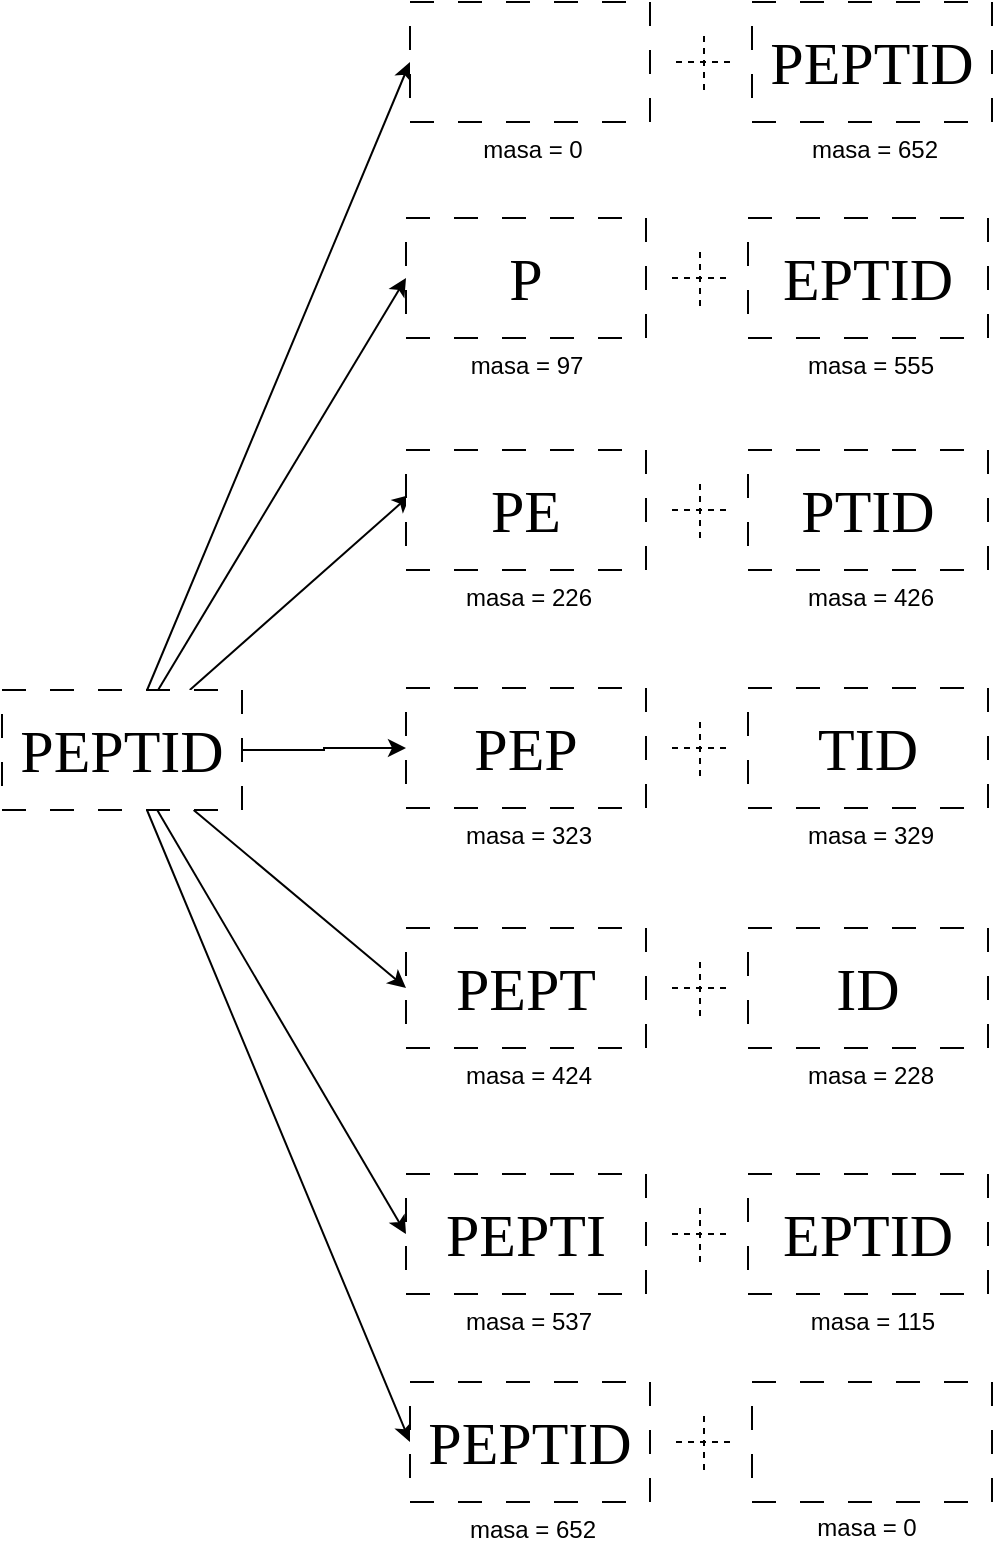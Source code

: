 <mxfile version="21.7.0" type="device" pages="9">
  <diagram name="Page-1" id="G6A4c3eiStbX_J6D-Xu-">
    <mxGraphModel dx="524" dy="1968" grid="1" gridSize="1" guides="1" tooltips="1" connect="1" arrows="1" fold="1" page="1" pageScale="1" pageWidth="850" pageHeight="1100" math="0" shadow="0">
      <root>
        <mxCell id="0" />
        <mxCell id="1" parent="0" />
        <mxCell id="18goHG0rw-F6i8BOi8Pv-13" style="rounded=0;orthogonalLoop=1;jettySize=auto;html=1;entryX=0;entryY=0.5;entryDx=0;entryDy=0;" edge="1" parent="1" source="18goHG0rw-F6i8BOi8Pv-1" target="18goHG0rw-F6i8BOi8Pv-3">
          <mxGeometry relative="1" as="geometry" />
        </mxCell>
        <mxCell id="18goHG0rw-F6i8BOi8Pv-14" style="rounded=0;orthogonalLoop=1;jettySize=auto;html=1;entryX=0.019;entryY=0.372;entryDx=0;entryDy=0;entryPerimeter=0;" edge="1" parent="1" source="18goHG0rw-F6i8BOi8Pv-1" target="18goHG0rw-F6i8BOi8Pv-33">
          <mxGeometry relative="1" as="geometry">
            <mxPoint x="225" y="226" as="targetPoint" />
          </mxGeometry>
        </mxCell>
        <mxCell id="18goHG0rw-F6i8BOi8Pv-15" style="edgeStyle=orthogonalEdgeStyle;rounded=0;orthogonalLoop=1;jettySize=auto;html=1;entryX=0;entryY=0.5;entryDx=0;entryDy=0;" edge="1" parent="1" source="18goHG0rw-F6i8BOi8Pv-1" target="18goHG0rw-F6i8BOi8Pv-39">
          <mxGeometry relative="1" as="geometry">
            <mxPoint x="223" y="351" as="targetPoint" />
          </mxGeometry>
        </mxCell>
        <mxCell id="18goHG0rw-F6i8BOi8Pv-16" style="rounded=0;orthogonalLoop=1;jettySize=auto;html=1;entryX=0;entryY=0.5;entryDx=0;entryDy=0;" edge="1" parent="1" source="18goHG0rw-F6i8BOi8Pv-1" target="18goHG0rw-F6i8BOi8Pv-51">
          <mxGeometry relative="1" as="geometry">
            <mxPoint x="216" y="591.98" as="targetPoint" />
          </mxGeometry>
        </mxCell>
        <mxCell id="18goHG0rw-F6i8BOi8Pv-17" style="rounded=0;orthogonalLoop=1;jettySize=auto;html=1;entryX=0;entryY=0.5;entryDx=0;entryDy=0;" edge="1" parent="1" source="18goHG0rw-F6i8BOi8Pv-1" target="18goHG0rw-F6i8BOi8Pv-45">
          <mxGeometry relative="1" as="geometry">
            <mxPoint x="225" y="471" as="targetPoint" />
          </mxGeometry>
        </mxCell>
        <mxCell id="Tm324uJ_chjJe4kgc3sz-8" style="rounded=0;orthogonalLoop=1;jettySize=auto;html=1;entryX=0;entryY=0.5;entryDx=0;entryDy=0;" edge="1" parent="1" source="18goHG0rw-F6i8BOi8Pv-1" target="Tm324uJ_chjJe4kgc3sz-2">
          <mxGeometry relative="1" as="geometry" />
        </mxCell>
        <mxCell id="Tm324uJ_chjJe4kgc3sz-15" style="rounded=0;orthogonalLoop=1;jettySize=auto;html=1;entryX=0;entryY=0.5;entryDx=0;entryDy=0;" edge="1" parent="1" source="18goHG0rw-F6i8BOi8Pv-1" target="Tm324uJ_chjJe4kgc3sz-9">
          <mxGeometry relative="1" as="geometry" />
        </mxCell>
        <mxCell id="18goHG0rw-F6i8BOi8Pv-1" value="PEPTID" style="rounded=0;whiteSpace=wrap;html=1;fontSize=30;fontFamily=Comic Sans MS;dashed=1;dashPattern=12 12;" vertex="1" parent="1">
          <mxGeometry x="24" y="321" width="120" height="60" as="geometry" />
        </mxCell>
        <mxCell id="18goHG0rw-F6i8BOi8Pv-3" value="P" style="rounded=0;whiteSpace=wrap;html=1;fontSize=30;fontFamily=Comic Sans MS;dashed=1;dashPattern=12 12;" vertex="1" parent="1">
          <mxGeometry x="226" y="85" width="120" height="60" as="geometry" />
        </mxCell>
        <mxCell id="18goHG0rw-F6i8BOi8Pv-4" value="EPTID" style="rounded=0;whiteSpace=wrap;html=1;fontSize=30;fontFamily=Comic Sans MS;dashed=1;dashPattern=12 12;" vertex="1" parent="1">
          <mxGeometry x="397" y="85" width="120" height="60" as="geometry" />
        </mxCell>
        <mxCell id="18goHG0rw-F6i8BOi8Pv-18" value="" style="endArrow=none;dashed=1;html=1;rounded=0;" edge="1" parent="1">
          <mxGeometry width="50" height="50" relative="1" as="geometry">
            <mxPoint x="373" y="129" as="sourcePoint" />
            <mxPoint x="373" y="99" as="targetPoint" />
          </mxGeometry>
        </mxCell>
        <mxCell id="18goHG0rw-F6i8BOi8Pv-19" value="" style="endArrow=none;dashed=1;html=1;rounded=0;arcSize=20;endSize=6;" edge="1" parent="1">
          <mxGeometry width="50" height="50" relative="1" as="geometry">
            <mxPoint x="359" y="115" as="sourcePoint" />
            <mxPoint x="389" y="115" as="targetPoint" />
          </mxGeometry>
        </mxCell>
        <mxCell id="18goHG0rw-F6i8BOi8Pv-30" value="masa = 97" style="text;html=1;align=center;verticalAlign=middle;resizable=0;points=[];autosize=1;strokeColor=none;fillColor=none;" vertex="1" parent="1">
          <mxGeometry x="247" y="145" width="78" height="27" as="geometry" />
        </mxCell>
        <mxCell id="18goHG0rw-F6i8BOi8Pv-32" value="masa = 555" style="text;html=1;align=center;verticalAlign=middle;resizable=0;points=[];autosize=1;strokeColor=none;fillColor=none;" vertex="1" parent="1">
          <mxGeometry x="415.5" y="145" width="85" height="27" as="geometry" />
        </mxCell>
        <mxCell id="18goHG0rw-F6i8BOi8Pv-33" value="PE" style="rounded=0;whiteSpace=wrap;html=1;fontSize=30;fontFamily=Comic Sans MS;dashed=1;dashPattern=12 12;" vertex="1" parent="1">
          <mxGeometry x="226" y="201" width="120" height="60" as="geometry" />
        </mxCell>
        <mxCell id="18goHG0rw-F6i8BOi8Pv-34" value="PTID" style="rounded=0;whiteSpace=wrap;html=1;fontSize=30;fontFamily=Comic Sans MS;dashed=1;dashPattern=12 12;" vertex="1" parent="1">
          <mxGeometry x="397" y="201" width="120" height="60" as="geometry" />
        </mxCell>
        <mxCell id="18goHG0rw-F6i8BOi8Pv-35" value="" style="endArrow=none;dashed=1;html=1;rounded=0;" edge="1" parent="1">
          <mxGeometry width="50" height="50" relative="1" as="geometry">
            <mxPoint x="373" y="245" as="sourcePoint" />
            <mxPoint x="373" y="215" as="targetPoint" />
          </mxGeometry>
        </mxCell>
        <mxCell id="18goHG0rw-F6i8BOi8Pv-36" value="" style="endArrow=none;dashed=1;html=1;rounded=0;arcSize=20;endSize=6;" edge="1" parent="1">
          <mxGeometry width="50" height="50" relative="1" as="geometry">
            <mxPoint x="359" y="231" as="sourcePoint" />
            <mxPoint x="389" y="231" as="targetPoint" />
          </mxGeometry>
        </mxCell>
        <mxCell id="18goHG0rw-F6i8BOi8Pv-37" value="masa = 226" style="text;html=1;align=center;verticalAlign=middle;resizable=0;points=[];autosize=1;strokeColor=none;fillColor=none;" vertex="1" parent="1">
          <mxGeometry x="244" y="261" width="85" height="27" as="geometry" />
        </mxCell>
        <mxCell id="18goHG0rw-F6i8BOi8Pv-38" value="masa = 426" style="text;html=1;align=center;verticalAlign=middle;resizable=0;points=[];autosize=1;strokeColor=none;fillColor=none;" vertex="1" parent="1">
          <mxGeometry x="415.5" y="261" width="85" height="27" as="geometry" />
        </mxCell>
        <mxCell id="18goHG0rw-F6i8BOi8Pv-39" value="PEP" style="rounded=0;whiteSpace=wrap;html=1;fontSize=30;fontFamily=Comic Sans MS;dashed=1;dashPattern=12 12;" vertex="1" parent="1">
          <mxGeometry x="226" y="320" width="120" height="60" as="geometry" />
        </mxCell>
        <mxCell id="18goHG0rw-F6i8BOi8Pv-40" value="TID" style="rounded=0;whiteSpace=wrap;html=1;fontSize=30;fontFamily=Comic Sans MS;dashed=1;dashPattern=12 12;" vertex="1" parent="1">
          <mxGeometry x="397" y="320" width="120" height="60" as="geometry" />
        </mxCell>
        <mxCell id="18goHG0rw-F6i8BOi8Pv-41" value="" style="endArrow=none;dashed=1;html=1;rounded=0;" edge="1" parent="1">
          <mxGeometry width="50" height="50" relative="1" as="geometry">
            <mxPoint x="373" y="364" as="sourcePoint" />
            <mxPoint x="373" y="334" as="targetPoint" />
          </mxGeometry>
        </mxCell>
        <mxCell id="18goHG0rw-F6i8BOi8Pv-42" value="" style="endArrow=none;dashed=1;html=1;rounded=0;arcSize=20;endSize=6;" edge="1" parent="1">
          <mxGeometry width="50" height="50" relative="1" as="geometry">
            <mxPoint x="359" y="350" as="sourcePoint" />
            <mxPoint x="389" y="350" as="targetPoint" />
          </mxGeometry>
        </mxCell>
        <mxCell id="18goHG0rw-F6i8BOi8Pv-43" value="masa = 323" style="text;html=1;align=center;verticalAlign=middle;resizable=0;points=[];autosize=1;strokeColor=none;fillColor=none;" vertex="1" parent="1">
          <mxGeometry x="244" y="380" width="85" height="27" as="geometry" />
        </mxCell>
        <mxCell id="18goHG0rw-F6i8BOi8Pv-44" value="masa = 329" style="text;html=1;align=center;verticalAlign=middle;resizable=0;points=[];autosize=1;strokeColor=none;fillColor=none;" vertex="1" parent="1">
          <mxGeometry x="415.5" y="380" width="85" height="27" as="geometry" />
        </mxCell>
        <mxCell id="18goHG0rw-F6i8BOi8Pv-45" value="PEPT" style="rounded=0;whiteSpace=wrap;html=1;fontSize=30;fontFamily=Comic Sans MS;dashed=1;dashPattern=12 12;" vertex="1" parent="1">
          <mxGeometry x="226" y="440" width="120" height="60" as="geometry" />
        </mxCell>
        <mxCell id="18goHG0rw-F6i8BOi8Pv-46" value="ID" style="rounded=0;whiteSpace=wrap;html=1;fontSize=30;fontFamily=Comic Sans MS;dashed=1;dashPattern=12 12;" vertex="1" parent="1">
          <mxGeometry x="397" y="440" width="120" height="60" as="geometry" />
        </mxCell>
        <mxCell id="18goHG0rw-F6i8BOi8Pv-47" value="" style="endArrow=none;dashed=1;html=1;rounded=0;" edge="1" parent="1">
          <mxGeometry width="50" height="50" relative="1" as="geometry">
            <mxPoint x="373" y="484" as="sourcePoint" />
            <mxPoint x="373" y="454" as="targetPoint" />
          </mxGeometry>
        </mxCell>
        <mxCell id="18goHG0rw-F6i8BOi8Pv-48" value="" style="endArrow=none;dashed=1;html=1;rounded=0;arcSize=20;endSize=6;" edge="1" parent="1">
          <mxGeometry width="50" height="50" relative="1" as="geometry">
            <mxPoint x="359" y="470" as="sourcePoint" />
            <mxPoint x="389" y="470" as="targetPoint" />
          </mxGeometry>
        </mxCell>
        <mxCell id="18goHG0rw-F6i8BOi8Pv-49" value="masa = 424" style="text;html=1;align=center;verticalAlign=middle;resizable=0;points=[];autosize=1;strokeColor=none;fillColor=none;" vertex="1" parent="1">
          <mxGeometry x="244" y="500" width="85" height="27" as="geometry" />
        </mxCell>
        <mxCell id="18goHG0rw-F6i8BOi8Pv-50" value="masa = 228" style="text;html=1;align=center;verticalAlign=middle;resizable=0;points=[];autosize=1;strokeColor=none;fillColor=none;" vertex="1" parent="1">
          <mxGeometry x="415.5" y="500" width="85" height="27" as="geometry" />
        </mxCell>
        <mxCell id="18goHG0rw-F6i8BOi8Pv-51" value="PEPTI" style="rounded=0;whiteSpace=wrap;html=1;fontSize=30;fontFamily=Comic Sans MS;dashed=1;dashPattern=12 12;" vertex="1" parent="1">
          <mxGeometry x="226" y="563" width="120" height="60" as="geometry" />
        </mxCell>
        <mxCell id="18goHG0rw-F6i8BOi8Pv-52" value="EPTID" style="rounded=0;whiteSpace=wrap;html=1;fontSize=30;fontFamily=Comic Sans MS;dashed=1;dashPattern=12 12;" vertex="1" parent="1">
          <mxGeometry x="397" y="563" width="120" height="60" as="geometry" />
        </mxCell>
        <mxCell id="18goHG0rw-F6i8BOi8Pv-53" value="" style="endArrow=none;dashed=1;html=1;rounded=0;" edge="1" parent="1">
          <mxGeometry width="50" height="50" relative="1" as="geometry">
            <mxPoint x="373" y="607" as="sourcePoint" />
            <mxPoint x="373" y="577" as="targetPoint" />
          </mxGeometry>
        </mxCell>
        <mxCell id="18goHG0rw-F6i8BOi8Pv-54" value="" style="endArrow=none;dashed=1;html=1;rounded=0;arcSize=20;endSize=6;" edge="1" parent="1">
          <mxGeometry width="50" height="50" relative="1" as="geometry">
            <mxPoint x="359" y="593" as="sourcePoint" />
            <mxPoint x="389" y="593" as="targetPoint" />
          </mxGeometry>
        </mxCell>
        <mxCell id="18goHG0rw-F6i8BOi8Pv-55" value="masa = 537" style="text;html=1;align=center;verticalAlign=middle;resizable=0;points=[];autosize=1;strokeColor=none;fillColor=none;" vertex="1" parent="1">
          <mxGeometry x="244" y="623" width="85" height="27" as="geometry" />
        </mxCell>
        <mxCell id="18goHG0rw-F6i8BOi8Pv-56" value="masa = 115" style="text;html=1;align=center;verticalAlign=middle;resizable=0;points=[];autosize=1;strokeColor=none;fillColor=none;" vertex="1" parent="1">
          <mxGeometry x="416.5" y="623" width="84" height="27" as="geometry" />
        </mxCell>
        <mxCell id="Tm324uJ_chjJe4kgc3sz-2" value="" style="rounded=0;whiteSpace=wrap;html=1;fontSize=30;fontFamily=Comic Sans MS;dashed=1;dashPattern=12 12;" vertex="1" parent="1">
          <mxGeometry x="228" y="-23" width="120" height="60" as="geometry" />
        </mxCell>
        <mxCell id="Tm324uJ_chjJe4kgc3sz-3" value="PEPTID" style="rounded=0;whiteSpace=wrap;html=1;fontSize=30;fontFamily=Comic Sans MS;dashed=1;dashPattern=12 12;" vertex="1" parent="1">
          <mxGeometry x="399" y="-23" width="120" height="60" as="geometry" />
        </mxCell>
        <mxCell id="Tm324uJ_chjJe4kgc3sz-4" value="" style="endArrow=none;dashed=1;html=1;rounded=0;" edge="1" parent="1">
          <mxGeometry width="50" height="50" relative="1" as="geometry">
            <mxPoint x="375" y="21" as="sourcePoint" />
            <mxPoint x="375" y="-9" as="targetPoint" />
          </mxGeometry>
        </mxCell>
        <mxCell id="Tm324uJ_chjJe4kgc3sz-5" value="" style="endArrow=none;dashed=1;html=1;rounded=0;arcSize=20;endSize=6;" edge="1" parent="1">
          <mxGeometry width="50" height="50" relative="1" as="geometry">
            <mxPoint x="361" y="7" as="sourcePoint" />
            <mxPoint x="391" y="7" as="targetPoint" />
          </mxGeometry>
        </mxCell>
        <mxCell id="Tm324uJ_chjJe4kgc3sz-6" value="masa = 0" style="text;html=1;align=center;verticalAlign=middle;resizable=0;points=[];autosize=1;strokeColor=none;fillColor=none;" vertex="1" parent="1">
          <mxGeometry x="253" y="37" width="71" height="27" as="geometry" />
        </mxCell>
        <mxCell id="Tm324uJ_chjJe4kgc3sz-7" value="masa = 652" style="text;html=1;align=center;verticalAlign=middle;resizable=0;points=[];autosize=1;strokeColor=none;fillColor=none;" vertex="1" parent="1">
          <mxGeometry x="417.5" y="37" width="85" height="27" as="geometry" />
        </mxCell>
        <mxCell id="Tm324uJ_chjJe4kgc3sz-9" value="PEPTID" style="rounded=0;whiteSpace=wrap;html=1;fontSize=30;fontFamily=Comic Sans MS;dashed=1;dashPattern=12 12;" vertex="1" parent="1">
          <mxGeometry x="228" y="667" width="120" height="60" as="geometry" />
        </mxCell>
        <mxCell id="Tm324uJ_chjJe4kgc3sz-10" value="" style="rounded=0;whiteSpace=wrap;html=1;fontSize=30;fontFamily=Comic Sans MS;dashed=1;dashPattern=12 12;" vertex="1" parent="1">
          <mxGeometry x="399" y="667" width="120" height="60" as="geometry" />
        </mxCell>
        <mxCell id="Tm324uJ_chjJe4kgc3sz-11" value="" style="endArrow=none;dashed=1;html=1;rounded=0;" edge="1" parent="1">
          <mxGeometry width="50" height="50" relative="1" as="geometry">
            <mxPoint x="375" y="711" as="sourcePoint" />
            <mxPoint x="375" y="681" as="targetPoint" />
          </mxGeometry>
        </mxCell>
        <mxCell id="Tm324uJ_chjJe4kgc3sz-12" value="" style="endArrow=none;dashed=1;html=1;rounded=0;arcSize=20;endSize=6;" edge="1" parent="1">
          <mxGeometry width="50" height="50" relative="1" as="geometry">
            <mxPoint x="361" y="697" as="sourcePoint" />
            <mxPoint x="391" y="697" as="targetPoint" />
          </mxGeometry>
        </mxCell>
        <mxCell id="Tm324uJ_chjJe4kgc3sz-13" value="masa = 652" style="text;html=1;align=center;verticalAlign=middle;resizable=0;points=[];autosize=1;strokeColor=none;fillColor=none;" vertex="1" parent="1">
          <mxGeometry x="246" y="727" width="85" height="27" as="geometry" />
        </mxCell>
        <mxCell id="Tm324uJ_chjJe4kgc3sz-14" value="masa = 0" style="text;html=1;align=center;verticalAlign=middle;resizable=0;points=[];autosize=1;strokeColor=none;fillColor=none;" vertex="1" parent="1">
          <mxGeometry x="420" y="726" width="71" height="27" as="geometry" />
        </mxCell>
      </root>
    </mxGraphModel>
  </diagram>
  <diagram id="ZQsaIi96kKvitwKwkDDz" name="prefiksi-i-sufiksi">
    <mxGraphModel dx="2899" dy="1117" grid="1" gridSize="1" guides="1" tooltips="1" connect="1" arrows="1" fold="1" page="1" pageScale="1" pageWidth="850" pageHeight="1100" math="0" shadow="0">
      <root>
        <mxCell id="0" />
        <mxCell id="1" parent="0" />
        <mxCell id="5qSf40Fitx63eAAZj9V1-7" value="razlika = 458" style="edgeStyle=orthogonalEdgeStyle;rounded=0;orthogonalLoop=1;jettySize=auto;html=1;" edge="1" parent="1" source="z0R6SkVavVHH3ScTf6lh-45" target="z0R6SkVavVHH3ScTf6lh-46">
          <mxGeometry relative="1" as="geometry" />
        </mxCell>
        <mxCell id="5qSf40Fitx63eAAZj9V1-8" value="razlika = 329" style="rounded=0;orthogonalLoop=1;jettySize=auto;html=1;" edge="1" parent="1" source="z0R6SkVavVHH3ScTf6lh-45" target="z0R6SkVavVHH3ScTf6lh-52">
          <mxGeometry relative="1" as="geometry" />
        </mxCell>
        <mxCell id="5qSf40Fitx63eAAZj9V1-9" value="razlika = 232" style="rounded=0;orthogonalLoop=1;jettySize=auto;html=1;" edge="1" parent="1" source="z0R6SkVavVHH3ScTf6lh-45" target="z0R6SkVavVHH3ScTf6lh-58">
          <mxGeometry x="-0.003" y="-1" relative="1" as="geometry">
            <mxPoint as="offset" />
          </mxGeometry>
        </mxCell>
        <mxCell id="5qSf40Fitx63eAAZj9V1-10" value="razlika = 131" style="rounded=0;orthogonalLoop=1;jettySize=auto;html=1;" edge="1" parent="1" source="z0R6SkVavVHH3ScTf6lh-45" target="z0R6SkVavVHH3ScTf6lh-64">
          <mxGeometry relative="1" as="geometry" />
        </mxCell>
        <mxCell id="5qSf40Fitx63eAAZj9V1-11" value="razlika = 18" style="rounded=0;orthogonalLoop=1;jettySize=auto;html=1;" edge="1" parent="1" source="z0R6SkVavVHH3ScTf6lh-45" target="z0R6SkVavVHH3ScTf6lh-70">
          <mxGeometry relative="1" as="geometry" />
        </mxCell>
        <mxCell id="z0R6SkVavVHH3ScTf6lh-45" value="P" style="rounded=0;whiteSpace=wrap;html=1;fontSize=30;fontFamily=Comic Sans MS;dashed=1;dashPattern=12 12;" vertex="1" parent="1">
          <mxGeometry x="227" y="86" width="120" height="60" as="geometry" />
        </mxCell>
        <mxCell id="z0R6SkVavVHH3ScTf6lh-46" value="EPTID" style="rounded=0;whiteSpace=wrap;html=1;fontSize=30;fontFamily=Comic Sans MS;dashed=1;dashPattern=12 12;" vertex="1" parent="1">
          <mxGeometry x="591" y="84" width="120" height="60" as="geometry" />
        </mxCell>
        <mxCell id="QCloL679eFPd1rLI7uaP-1" style="edgeStyle=orthogonalEdgeStyle;rounded=0;orthogonalLoop=1;jettySize=auto;html=1;" edge="1" parent="1" source="z0R6SkVavVHH3ScTf6lh-49" target="z0R6SkVavVHH3ScTf6lh-51">
          <mxGeometry relative="1" as="geometry" />
        </mxCell>
        <mxCell id="z0R6SkVavVHH3ScTf6lh-49" value="masa = 97" style="text;html=1;align=center;verticalAlign=middle;resizable=0;points=[];autosize=1;strokeColor=none;fillColor=none;" vertex="1" parent="1">
          <mxGeometry x="248" y="146" width="78" height="27" as="geometry" />
        </mxCell>
        <mxCell id="z0R6SkVavVHH3ScTf6lh-50" value="masa = 555" style="text;html=1;align=center;verticalAlign=middle;resizable=0;points=[];autosize=1;strokeColor=none;fillColor=none;" vertex="1" parent="1">
          <mxGeometry x="609.5" y="144" width="85" height="27" as="geometry" />
        </mxCell>
        <mxCell id="z0R6SkVavVHH3ScTf6lh-51" value="PE" style="rounded=0;whiteSpace=wrap;html=1;fontSize=30;fontFamily=Comic Sans MS;dashed=1;dashPattern=12 12;" vertex="1" parent="1">
          <mxGeometry x="227" y="202" width="120" height="60" as="geometry" />
        </mxCell>
        <mxCell id="QCloL679eFPd1rLI7uaP-10" style="edgeStyle=orthogonalEdgeStyle;rounded=0;orthogonalLoop=1;jettySize=auto;html=1;" edge="1" parent="1" source="z0R6SkVavVHH3ScTf6lh-52" target="z0R6SkVavVHH3ScTf6lh-50">
          <mxGeometry relative="1" as="geometry" />
        </mxCell>
        <mxCell id="z0R6SkVavVHH3ScTf6lh-52" value="PTID" style="rounded=0;whiteSpace=wrap;html=1;fontSize=30;fontFamily=Comic Sans MS;dashed=1;dashPattern=12 12;" vertex="1" parent="1">
          <mxGeometry x="592" y="200" width="120" height="60" as="geometry" />
        </mxCell>
        <mxCell id="QCloL679eFPd1rLI7uaP-2" style="edgeStyle=orthogonalEdgeStyle;rounded=0;orthogonalLoop=1;jettySize=auto;html=1;" edge="1" parent="1" source="z0R6SkVavVHH3ScTf6lh-55" target="z0R6SkVavVHH3ScTf6lh-57">
          <mxGeometry relative="1" as="geometry" />
        </mxCell>
        <mxCell id="z0R6SkVavVHH3ScTf6lh-55" value="masa = 226" style="text;html=1;align=center;verticalAlign=middle;resizable=0;points=[];autosize=1;strokeColor=none;fillColor=none;" vertex="1" parent="1">
          <mxGeometry x="245" y="262" width="85" height="27" as="geometry" />
        </mxCell>
        <mxCell id="z0R6SkVavVHH3ScTf6lh-56" value="masa = 426" style="text;html=1;align=center;verticalAlign=middle;resizable=0;points=[];autosize=1;strokeColor=none;fillColor=none;" vertex="1" parent="1">
          <mxGeometry x="609.5" y="260" width="85" height="27" as="geometry" />
        </mxCell>
        <mxCell id="z0R6SkVavVHH3ScTf6lh-57" value="PEP" style="rounded=0;whiteSpace=wrap;html=1;fontSize=30;fontFamily=Comic Sans MS;dashed=1;dashPattern=12 12;" vertex="1" parent="1">
          <mxGeometry x="227" y="321" width="120" height="60" as="geometry" />
        </mxCell>
        <mxCell id="QCloL679eFPd1rLI7uaP-12" style="edgeStyle=orthogonalEdgeStyle;rounded=0;orthogonalLoop=1;jettySize=auto;html=1;entryX=0.524;entryY=1.037;entryDx=0;entryDy=0;entryPerimeter=0;" edge="1" parent="1" source="z0R6SkVavVHH3ScTf6lh-58" target="z0R6SkVavVHH3ScTf6lh-56">
          <mxGeometry relative="1" as="geometry" />
        </mxCell>
        <mxCell id="z0R6SkVavVHH3ScTf6lh-58" value="TID" style="rounded=0;whiteSpace=wrap;html=1;fontSize=30;fontFamily=Comic Sans MS;dashed=1;dashPattern=12 12;" vertex="1" parent="1">
          <mxGeometry x="594" y="319" width="120" height="60" as="geometry" />
        </mxCell>
        <mxCell id="QCloL679eFPd1rLI7uaP-3" style="edgeStyle=orthogonalEdgeStyle;rounded=0;orthogonalLoop=1;jettySize=auto;html=1;" edge="1" parent="1" source="z0R6SkVavVHH3ScTf6lh-61" target="z0R6SkVavVHH3ScTf6lh-63">
          <mxGeometry relative="1" as="geometry" />
        </mxCell>
        <mxCell id="z0R6SkVavVHH3ScTf6lh-61" value="masa = 323" style="text;html=1;align=center;verticalAlign=middle;resizable=0;points=[];autosize=1;strokeColor=none;fillColor=none;" vertex="1" parent="1">
          <mxGeometry x="245" y="381" width="85" height="27" as="geometry" />
        </mxCell>
        <mxCell id="z0R6SkVavVHH3ScTf6lh-62" value="masa = 329" style="text;html=1;align=center;verticalAlign=middle;resizable=0;points=[];autosize=1;strokeColor=none;fillColor=none;" vertex="1" parent="1">
          <mxGeometry x="609.5" y="379" width="85" height="27" as="geometry" />
        </mxCell>
        <mxCell id="z0R6SkVavVHH3ScTf6lh-63" value="PEPT" style="rounded=0;whiteSpace=wrap;html=1;fontSize=30;fontFamily=Comic Sans MS;dashed=1;dashPattern=12 12;" vertex="1" parent="1">
          <mxGeometry x="227" y="441" width="120" height="60" as="geometry" />
        </mxCell>
        <mxCell id="QCloL679eFPd1rLI7uaP-7" style="edgeStyle=orthogonalEdgeStyle;rounded=0;orthogonalLoop=1;jettySize=auto;html=1;" edge="1" parent="1" source="z0R6SkVavVHH3ScTf6lh-64" target="z0R6SkVavVHH3ScTf6lh-62">
          <mxGeometry relative="1" as="geometry" />
        </mxCell>
        <mxCell id="z0R6SkVavVHH3ScTf6lh-64" value="ID" style="rounded=0;whiteSpace=wrap;html=1;fontSize=30;fontFamily=Comic Sans MS;dashed=1;dashPattern=12 12;" vertex="1" parent="1">
          <mxGeometry x="592" y="439" width="120" height="60" as="geometry" />
        </mxCell>
        <mxCell id="QCloL679eFPd1rLI7uaP-4" style="edgeStyle=orthogonalEdgeStyle;rounded=0;orthogonalLoop=1;jettySize=auto;html=1;" edge="1" parent="1" source="z0R6SkVavVHH3ScTf6lh-67" target="z0R6SkVavVHH3ScTf6lh-69">
          <mxGeometry relative="1" as="geometry" />
        </mxCell>
        <mxCell id="z0R6SkVavVHH3ScTf6lh-67" value="masa = 424" style="text;html=1;align=center;verticalAlign=middle;resizable=0;points=[];autosize=1;strokeColor=none;fillColor=none;" vertex="1" parent="1">
          <mxGeometry x="245" y="501" width="85" height="27" as="geometry" />
        </mxCell>
        <mxCell id="z0R6SkVavVHH3ScTf6lh-68" value="masa = 228" style="text;html=1;align=center;verticalAlign=middle;resizable=0;points=[];autosize=1;strokeColor=none;fillColor=none;" vertex="1" parent="1">
          <mxGeometry x="609.5" y="499" width="85" height="27" as="geometry" />
        </mxCell>
        <mxCell id="z0R6SkVavVHH3ScTf6lh-69" value="PEPTI" style="rounded=0;whiteSpace=wrap;html=1;fontSize=30;fontFamily=Comic Sans MS;dashed=1;dashPattern=12 12;" vertex="1" parent="1">
          <mxGeometry x="227" y="564" width="120" height="60" as="geometry" />
        </mxCell>
        <mxCell id="QCloL679eFPd1rLI7uaP-6" style="edgeStyle=orthogonalEdgeStyle;rounded=0;orthogonalLoop=1;jettySize=auto;html=1;" edge="1" parent="1" source="z0R6SkVavVHH3ScTf6lh-70" target="z0R6SkVavVHH3ScTf6lh-68">
          <mxGeometry relative="1" as="geometry" />
        </mxCell>
        <mxCell id="z0R6SkVavVHH3ScTf6lh-70" value="EPTID" style="rounded=0;whiteSpace=wrap;html=1;fontSize=30;fontFamily=Comic Sans MS;dashed=1;dashPattern=12 12;" vertex="1" parent="1">
          <mxGeometry x="592" y="562" width="120" height="60" as="geometry" />
        </mxCell>
        <mxCell id="z0R6SkVavVHH3ScTf6lh-73" value="masa = 537" style="text;html=1;align=center;verticalAlign=middle;resizable=0;points=[];autosize=1;strokeColor=none;fillColor=none;" vertex="1" parent="1">
          <mxGeometry x="245" y="624" width="85" height="27" as="geometry" />
        </mxCell>
        <mxCell id="z0R6SkVavVHH3ScTf6lh-74" value="masa = 115" style="text;html=1;align=center;verticalAlign=middle;resizable=0;points=[];autosize=1;strokeColor=none;fillColor=none;" vertex="1" parent="1">
          <mxGeometry x="610.5" y="622" width="84" height="27" as="geometry" />
        </mxCell>
        <mxCell id="22heL_L7izd0E1rwK2-j-1" style="edgeStyle=orthogonalEdgeStyle;rounded=0;orthogonalLoop=1;jettySize=auto;html=1;" edge="1" parent="1" source="22heL_L7izd0E1rwK2-j-2" target="22heL_L7izd0E1rwK2-j-13">
          <mxGeometry relative="1" as="geometry" />
        </mxCell>
        <mxCell id="22heL_L7izd0E1rwK2-j-2" value="P" style="rounded=0;whiteSpace=wrap;html=1;fontSize=30;fontFamily=Comic Sans MS;dashed=1;dashPattern=12 12;flipV=1;flipH=1;direction=west;" vertex="1" parent="1">
          <mxGeometry x="77" y="820" width="120" height="60" as="geometry" />
        </mxCell>
        <mxCell id="22heL_L7izd0E1rwK2-j-3" value="masa = 97" style="text;html=1;align=center;verticalAlign=middle;resizable=0;points=[];autosize=1;strokeColor=none;fillColor=none;flipV=0;flipH=0;" vertex="1" parent="1">
          <mxGeometry x="93" y="882" width="78" height="27" as="geometry" />
        </mxCell>
        <mxCell id="22heL_L7izd0E1rwK2-j-4" style="edgeStyle=orthogonalEdgeStyle;rounded=0;orthogonalLoop=1;jettySize=auto;html=1;" edge="1" parent="1" source="22heL_L7izd0E1rwK2-j-5" target="22heL_L7izd0E1rwK2-j-8">
          <mxGeometry relative="1" as="geometry" />
        </mxCell>
        <mxCell id="22heL_L7izd0E1rwK2-j-5" value="PEP" style="rounded=0;whiteSpace=wrap;html=1;fontSize=30;fontFamily=Comic Sans MS;dashed=1;dashPattern=12 12;flipV=1;flipH=1;direction=west;fillColor=#d5e8d4;strokeColor=#82b366;" vertex="1" parent="1">
          <mxGeometry x="590" y="820" width="120" height="60" as="geometry" />
        </mxCell>
        <mxCell id="1rETKXUh7FM6z5j8L6JE-31" value="razlika = 329" style="rounded=0;orthogonalLoop=1;jettySize=auto;html=1;entryX=0.5;entryY=1;entryDx=0;entryDy=0;" edge="1" parent="1" source="22heL_L7izd0E1rwK2-j-6" target="1rETKXUh7FM6z5j8L6JE-20">
          <mxGeometry relative="1" as="geometry" />
        </mxCell>
        <mxCell id="1rETKXUh7FM6z5j8L6JE-32" value="razlika = 232" style="rounded=0;orthogonalLoop=1;jettySize=auto;html=1;entryX=0.5;entryY=1;entryDx=0;entryDy=0;" edge="1" parent="1" source="22heL_L7izd0E1rwK2-j-6" target="1rETKXUh7FM6z5j8L6JE-2">
          <mxGeometry relative="1" as="geometry" />
        </mxCell>
        <mxCell id="1rETKXUh7FM6z5j8L6JE-33" value="razlika = 103" style="rounded=0;orthogonalLoop=1;jettySize=auto;html=1;entryX=0.5;entryY=1;entryDx=0;entryDy=0;" edge="1" parent="1" source="22heL_L7izd0E1rwK2-j-6" target="1rETKXUh7FM6z5j8L6JE-13">
          <mxGeometry relative="1" as="geometry" />
        </mxCell>
        <mxCell id="1rETKXUh7FM6z5j8L6JE-34" value="razlika = 6" style="edgeStyle=orthogonalEdgeStyle;rounded=0;orthogonalLoop=1;jettySize=auto;html=1;entryX=0.5;entryY=1;entryDx=0;entryDy=0;" edge="1" parent="1" source="22heL_L7izd0E1rwK2-j-6" target="1rETKXUh7FM6z5j8L6JE-5">
          <mxGeometry relative="1" as="geometry" />
        </mxCell>
        <mxCell id="1rETKXUh7FM6z5j8L6JE-35" value="razlika = 95" style="rounded=0;orthogonalLoop=1;jettySize=auto;html=1;entryX=0.5;entryY=1;entryDx=0;entryDy=0;" edge="1" parent="1" source="22heL_L7izd0E1rwK2-j-6" target="1rETKXUh7FM6z5j8L6JE-8">
          <mxGeometry relative="1" as="geometry" />
        </mxCell>
        <mxCell id="1rETKXUh7FM6z5j8L6JE-36" value="razlika = 208" style="rounded=0;orthogonalLoop=1;jettySize=auto;html=1;entryX=0.5;entryY=1;entryDx=0;entryDy=0;" edge="1" parent="1" source="22heL_L7izd0E1rwK2-j-6" target="1rETKXUh7FM6z5j8L6JE-10">
          <mxGeometry relative="1" as="geometry" />
        </mxCell>
        <mxCell id="1rETKXUh7FM6z5j8L6JE-37" value="razlika = 323" style="rounded=0;orthogonalLoop=1;jettySize=auto;html=1;entryX=0.5;entryY=1;entryDx=0;entryDy=0;" edge="1" parent="1" source="22heL_L7izd0E1rwK2-j-6" target="1rETKXUh7FM6z5j8L6JE-24">
          <mxGeometry relative="1" as="geometry" />
        </mxCell>
        <mxCell id="22heL_L7izd0E1rwK2-j-6" value="masa = 323" style="text;html=1;align=center;verticalAlign=middle;resizable=0;points=[];autosize=1;strokeColor=none;fillColor=none;flipV=0;flipH=0;" vertex="1" parent="1">
          <mxGeometry x="604" y="880" width="85" height="27" as="geometry" />
        </mxCell>
        <mxCell id="22heL_L7izd0E1rwK2-j-7" style="edgeStyle=orthogonalEdgeStyle;rounded=0;orthogonalLoop=1;jettySize=auto;html=1;" edge="1" parent="1" source="22heL_L7izd0E1rwK2-j-8" target="22heL_L7izd0E1rwK2-j-10">
          <mxGeometry relative="1" as="geometry" />
        </mxCell>
        <mxCell id="22heL_L7izd0E1rwK2-j-8" value="PEPT" style="rounded=0;whiteSpace=wrap;html=1;fontSize=30;fontFamily=Comic Sans MS;dashed=1;dashPattern=12 12;flipV=1;flipH=1;direction=west;" vertex="1" parent="1">
          <mxGeometry x="846" y="820" width="120" height="60" as="geometry" />
        </mxCell>
        <mxCell id="22heL_L7izd0E1rwK2-j-9" value="masa = 424" style="text;html=1;align=center;verticalAlign=middle;resizable=0;points=[];autosize=1;strokeColor=none;fillColor=none;flipV=0;flipH=0;" vertex="1" parent="1">
          <mxGeometry x="860" y="883" width="85" height="27" as="geometry" />
        </mxCell>
        <mxCell id="22heL_L7izd0E1rwK2-j-10" value="PEPTI" style="rounded=0;whiteSpace=wrap;html=1;fontSize=30;fontFamily=Comic Sans MS;dashed=1;dashPattern=12 12;flipV=1;flipH=1;direction=west;" vertex="1" parent="1">
          <mxGeometry x="1102" y="820" width="120" height="60" as="geometry" />
        </mxCell>
        <mxCell id="22heL_L7izd0E1rwK2-j-11" value="masa = 537" style="text;html=1;align=center;verticalAlign=middle;resizable=0;points=[];autosize=1;strokeColor=none;fillColor=none;flipV=0;flipH=0;" vertex="1" parent="1">
          <mxGeometry x="1117" y="881" width="85" height="27" as="geometry" />
        </mxCell>
        <mxCell id="22heL_L7izd0E1rwK2-j-12" style="edgeStyle=orthogonalEdgeStyle;rounded=0;orthogonalLoop=1;jettySize=auto;html=1;" edge="1" parent="1" source="22heL_L7izd0E1rwK2-j-13" target="22heL_L7izd0E1rwK2-j-5">
          <mxGeometry relative="1" as="geometry" />
        </mxCell>
        <mxCell id="22heL_L7izd0E1rwK2-j-13" value="PE" style="rounded=0;whiteSpace=wrap;html=1;fontSize=30;fontFamily=Comic Sans MS;dashed=1;dashPattern=12 12;flipV=1;flipH=1;direction=west;" vertex="1" parent="1">
          <mxGeometry x="333" y="820" width="120" height="60" as="geometry" />
        </mxCell>
        <mxCell id="22heL_L7izd0E1rwK2-j-14" value="masa = 226" style="text;html=1;align=center;verticalAlign=middle;resizable=0;points=[];autosize=1;strokeColor=none;fillColor=none;flipV=0;flipH=0;" vertex="1" parent="1">
          <mxGeometry x="347" y="881" width="85" height="27" as="geometry" />
        </mxCell>
        <mxCell id="22heL_L7izd0E1rwK2-j-15" value="&lt;div&gt;razlika = 129&lt;/div&gt;" style="text;html=1;align=center;verticalAlign=middle;resizable=0;points=[];autosize=1;strokeColor=none;fillColor=none;flipV=0;flipH=0;" vertex="1" parent="1">
          <mxGeometry x="221" y="820" width="88" height="27" as="geometry" />
        </mxCell>
        <mxCell id="22heL_L7izd0E1rwK2-j-16" value="&lt;div&gt;razlika = 97&lt;/div&gt;" style="text;html=1;align=center;verticalAlign=middle;resizable=0;points=[];autosize=1;strokeColor=none;fillColor=none;flipV=0;flipH=0;" vertex="1" parent="1">
          <mxGeometry x="481" y="822" width="81" height="27" as="geometry" />
        </mxCell>
        <mxCell id="22heL_L7izd0E1rwK2-j-17" value="&lt;div&gt;razlika = 101&lt;/div&gt;" style="text;html=1;align=center;verticalAlign=middle;resizable=0;points=[];autosize=1;strokeColor=none;fillColor=none;flipV=0;flipH=0;" vertex="1" parent="1">
          <mxGeometry x="734" y="821" width="88" height="27" as="geometry" />
        </mxCell>
        <mxCell id="22heL_L7izd0E1rwK2-j-18" value="&lt;div&gt;razlika = 113&lt;/div&gt;" style="text;html=1;align=center;verticalAlign=middle;resizable=0;points=[];autosize=1;strokeColor=none;fillColor=none;flipV=0;flipH=0;" vertex="1" parent="1">
          <mxGeometry x="991" y="819" width="87" height="27" as="geometry" />
        </mxCell>
        <mxCell id="22heL_L7izd0E1rwK2-j-19" style="edgeStyle=orthogonalEdgeStyle;rounded=0;orthogonalLoop=1;jettySize=auto;html=1;entryX=1;entryY=0.5;entryDx=0;entryDy=0;" edge="1" parent="1" source="22heL_L7izd0E1rwK2-j-20" target="22heL_L7izd0E1rwK2-j-2">
          <mxGeometry relative="1" as="geometry">
            <mxPoint x="71" y="851" as="targetPoint" />
          </mxGeometry>
        </mxCell>
        <mxCell id="22heL_L7izd0E1rwK2-j-20" value="" style="rounded=0;whiteSpace=wrap;html=1;fontSize=30;fontFamily=Comic Sans MS;dashed=1;dashPattern=12 12;flipV=1;flipH=1;direction=west;" vertex="1" parent="1">
          <mxGeometry x="-179" y="820" width="120" height="60" as="geometry" />
        </mxCell>
        <mxCell id="22heL_L7izd0E1rwK2-j-21" value="masa = 0" style="text;html=1;align=center;verticalAlign=middle;resizable=0;points=[];autosize=1;strokeColor=none;fillColor=none;flipV=0;flipH=0;" vertex="1" parent="1">
          <mxGeometry x="-160" y="883" width="71" height="27" as="geometry" />
        </mxCell>
        <mxCell id="22heL_L7izd0E1rwK2-j-22" value="&lt;div&gt;razlika = 97&lt;/div&gt;" style="text;html=1;align=center;verticalAlign=middle;resizable=0;points=[];autosize=1;strokeColor=none;fillColor=none;flipV=0;flipH=0;" vertex="1" parent="1">
          <mxGeometry x="-32" y="820" width="81" height="27" as="geometry" />
        </mxCell>
        <mxCell id="22heL_L7izd0E1rwK2-j-23" style="edgeStyle=orthogonalEdgeStyle;rounded=0;orthogonalLoop=1;jettySize=auto;html=1;exitX=0;exitY=0.5;exitDx=0;exitDy=0;" edge="1" parent="1" source="22heL_L7izd0E1rwK2-j-10" target="22heL_L7izd0E1rwK2-j-24">
          <mxGeometry relative="1" as="geometry">
            <mxPoint x="1248" y="853" as="sourcePoint" />
          </mxGeometry>
        </mxCell>
        <mxCell id="22heL_L7izd0E1rwK2-j-24" value="PEPTID" style="rounded=0;whiteSpace=wrap;html=1;fontSize=30;fontFamily=Comic Sans MS;dashed=1;dashPattern=12 12;flipV=1;flipH=1;direction=west;" vertex="1" parent="1">
          <mxGeometry x="1358" y="820" width="120" height="60" as="geometry" />
        </mxCell>
        <mxCell id="22heL_L7izd0E1rwK2-j-25" value="masa = 652" style="text;html=1;align=center;verticalAlign=middle;resizable=0;points=[];autosize=1;strokeColor=none;fillColor=none;flipV=0;flipH=0;" vertex="1" parent="1">
          <mxGeometry x="1374" y="882" width="85" height="27" as="geometry" />
        </mxCell>
        <mxCell id="22heL_L7izd0E1rwK2-j-26" value="&lt;div&gt;razlika = 115&lt;/div&gt;" style="text;html=1;align=center;verticalAlign=middle;resizable=0;points=[];autosize=1;strokeColor=none;fillColor=none;flipV=0;flipH=0;" vertex="1" parent="1">
          <mxGeometry x="1248" y="818" width="87" height="27" as="geometry" />
        </mxCell>
        <mxCell id="1rETKXUh7FM6z5j8L6JE-2" value="EPTID" style="rounded=0;whiteSpace=wrap;html=1;fontSize=30;fontFamily=Comic Sans MS;dashed=1;dashPattern=12 12;flipV=1;flipH=0;direction=west;" vertex="1" parent="1">
          <mxGeometry x="264" y="986" width="120" height="60" as="geometry" />
        </mxCell>
        <mxCell id="1rETKXUh7FM6z5j8L6JE-3" value="masa = 555" style="text;html=1;align=center;verticalAlign=middle;resizable=0;points=[];autosize=1;strokeColor=none;fillColor=none;flipV=0;flipH=0;" vertex="1" parent="1">
          <mxGeometry x="283" y="1050" width="85" height="27" as="geometry" />
        </mxCell>
        <mxCell id="1rETKXUh7FM6z5j8L6JE-5" value="TID" style="rounded=0;whiteSpace=wrap;html=1;fontSize=30;fontFamily=Comic Sans MS;dashed=1;dashPattern=12 12;flipV=1;flipH=0;direction=west;" vertex="1" parent="1">
          <mxGeometry x="586" y="986" width="120" height="60" as="geometry" />
        </mxCell>
        <mxCell id="1rETKXUh7FM6z5j8L6JE-6" value="masa = 329" style="text;html=1;align=center;verticalAlign=middle;resizable=0;points=[];autosize=1;strokeColor=none;fillColor=none;flipV=0;flipH=0;" vertex="1" parent="1">
          <mxGeometry x="605" y="1048" width="85" height="27" as="geometry" />
        </mxCell>
        <mxCell id="1rETKXUh7FM6z5j8L6JE-8" value="ID" style="rounded=0;whiteSpace=wrap;html=1;fontSize=30;fontFamily=Comic Sans MS;dashed=1;dashPattern=12 12;flipV=1;flipH=0;direction=west;" vertex="1" parent="1">
          <mxGeometry x="748" y="982" width="120" height="60" as="geometry" />
        </mxCell>
        <mxCell id="1rETKXUh7FM6z5j8L6JE-9" value="&lt;div&gt;masa = 228&lt;/div&gt;" style="text;html=1;align=center;verticalAlign=middle;resizable=0;points=[];autosize=1;strokeColor=none;fillColor=none;flipV=0;flipH=0;" vertex="1" parent="1">
          <mxGeometry x="766" y="1047" width="85" height="27" as="geometry" />
        </mxCell>
        <mxCell id="1rETKXUh7FM6z5j8L6JE-10" value="D" style="rounded=0;whiteSpace=wrap;html=1;fontSize=30;fontFamily=Comic Sans MS;dashed=1;dashPattern=12 12;flipV=1;flipH=0;direction=west;" vertex="1" parent="1">
          <mxGeometry x="909" y="979" width="120" height="60" as="geometry" />
        </mxCell>
        <mxCell id="1rETKXUh7FM6z5j8L6JE-11" value="masa = 115" style="text;html=1;align=center;verticalAlign=middle;resizable=0;points=[];autosize=1;strokeColor=none;fillColor=none;flipV=0;flipH=0;" vertex="1" parent="1">
          <mxGeometry x="928" y="1042" width="84" height="27" as="geometry" />
        </mxCell>
        <mxCell id="1rETKXUh7FM6z5j8L6JE-13" value="PTID" style="rounded=0;whiteSpace=wrap;html=1;fontSize=30;fontFamily=Comic Sans MS;dashed=1;dashPattern=12 12;flipV=1;flipH=0;direction=west;" vertex="1" parent="1">
          <mxGeometry x="425" y="987" width="120" height="60" as="geometry" />
        </mxCell>
        <mxCell id="1rETKXUh7FM6z5j8L6JE-14" value="masa = 426" style="text;html=1;align=center;verticalAlign=middle;resizable=0;points=[];autosize=1;strokeColor=none;fillColor=none;flipV=0;flipH=0;" vertex="1" parent="1">
          <mxGeometry x="444" y="1050" width="85" height="27" as="geometry" />
        </mxCell>
        <mxCell id="1rETKXUh7FM6z5j8L6JE-20" value="PEPTID" style="rounded=0;whiteSpace=wrap;html=1;fontSize=30;fontFamily=Comic Sans MS;dashed=1;dashPattern=12 12;flipV=1;flipH=0;direction=west;" vertex="1" parent="1">
          <mxGeometry x="108" y="986" width="120" height="60" as="geometry" />
        </mxCell>
        <mxCell id="1rETKXUh7FM6z5j8L6JE-21" value="masa = 652" style="text;html=1;align=center;verticalAlign=middle;resizable=0;points=[];autosize=1;strokeColor=none;fillColor=none;flipV=0;flipH=0;" vertex="1" parent="1">
          <mxGeometry x="122" y="1051" width="85" height="27" as="geometry" />
        </mxCell>
        <mxCell id="1rETKXUh7FM6z5j8L6JE-24" value="" style="rounded=0;whiteSpace=wrap;html=1;fontSize=30;fontFamily=Comic Sans MS;dashed=1;dashPattern=12 12;flipV=1;flipH=0;direction=west;" vertex="1" parent="1">
          <mxGeometry x="1070" y="976" width="120" height="60" as="geometry" />
        </mxCell>
        <mxCell id="1rETKXUh7FM6z5j8L6JE-25" value="masa = 0" style="text;html=1;align=center;verticalAlign=middle;resizable=0;points=[];autosize=1;strokeColor=none;fillColor=none;flipV=0;flipH=0;" vertex="1" parent="1">
          <mxGeometry x="1095" y="1040" width="71" height="27" as="geometry" />
        </mxCell>
      </root>
    </mxGraphModel>
  </diagram>
  <diagram id="H3WicVp6u3xrn7_xP4cR" name="prefiksi">
    <mxGraphModel dx="2762" dy="1043" grid="1" gridSize="1" guides="1" tooltips="1" connect="1" arrows="1" fold="1" page="1" pageScale="1" pageWidth="850" pageHeight="1100" math="0" shadow="0">
      <root>
        <mxCell id="0" />
        <mxCell id="1" parent="0" />
        <mxCell id="NWnN5mOK0xWDqQdWzBg2-18" style="edgeStyle=orthogonalEdgeStyle;rounded=0;orthogonalLoop=1;jettySize=auto;html=1;" edge="1" parent="1" source="NWnN5mOK0xWDqQdWzBg2-1" target="NWnN5mOK0xWDqQdWzBg2-4">
          <mxGeometry relative="1" as="geometry" />
        </mxCell>
        <mxCell id="NWnN5mOK0xWDqQdWzBg2-1" value="P" style="rounded=0;whiteSpace=wrap;html=1;fontSize=30;fontFamily=Comic Sans MS;dashed=1;dashPattern=12 12;flipV=1;flipH=1;direction=west;" vertex="1" parent="1">
          <mxGeometry x="98" y="201" width="120" height="60" as="geometry" />
        </mxCell>
        <mxCell id="NWnN5mOK0xWDqQdWzBg2-3" value="masa = 97" style="text;html=1;align=center;verticalAlign=middle;resizable=0;points=[];autosize=1;strokeColor=none;fillColor=none;flipV=0;flipH=0;" vertex="1" parent="1">
          <mxGeometry x="114" y="263" width="78" height="27" as="geometry" />
        </mxCell>
        <mxCell id="NWnN5mOK0xWDqQdWzBg2-20" style="edgeStyle=orthogonalEdgeStyle;rounded=0;orthogonalLoop=1;jettySize=auto;html=1;" edge="1" parent="1" source="NWnN5mOK0xWDqQdWzBg2-7" target="NWnN5mOK0xWDqQdWzBg2-10">
          <mxGeometry relative="1" as="geometry" />
        </mxCell>
        <mxCell id="NWnN5mOK0xWDqQdWzBg2-7" value="PEP" style="rounded=0;whiteSpace=wrap;html=1;fontSize=30;fontFamily=Comic Sans MS;dashed=1;dashPattern=12 12;flipV=1;flipH=1;direction=west;" vertex="1" parent="1">
          <mxGeometry x="611" y="201" width="120" height="60" as="geometry" />
        </mxCell>
        <mxCell id="NWnN5mOK0xWDqQdWzBg2-9" value="masa = 323" style="text;html=1;align=center;verticalAlign=middle;resizable=0;points=[];autosize=1;strokeColor=none;fillColor=none;flipV=0;flipH=0;" vertex="1" parent="1">
          <mxGeometry x="625" y="261" width="85" height="27" as="geometry" />
        </mxCell>
        <mxCell id="NWnN5mOK0xWDqQdWzBg2-21" style="edgeStyle=orthogonalEdgeStyle;rounded=0;orthogonalLoop=1;jettySize=auto;html=1;" edge="1" parent="1" source="NWnN5mOK0xWDqQdWzBg2-10" target="NWnN5mOK0xWDqQdWzBg2-13">
          <mxGeometry relative="1" as="geometry" />
        </mxCell>
        <mxCell id="NWnN5mOK0xWDqQdWzBg2-10" value="PEPT" style="rounded=0;whiteSpace=wrap;html=1;fontSize=30;fontFamily=Comic Sans MS;dashed=1;dashPattern=12 12;flipV=1;flipH=1;direction=west;" vertex="1" parent="1">
          <mxGeometry x="867" y="201" width="120" height="60" as="geometry" />
        </mxCell>
        <mxCell id="NWnN5mOK0xWDqQdWzBg2-12" value="masa = 424" style="text;html=1;align=center;verticalAlign=middle;resizable=0;points=[];autosize=1;strokeColor=none;fillColor=none;flipV=0;flipH=0;" vertex="1" parent="1">
          <mxGeometry x="881" y="264" width="85" height="27" as="geometry" />
        </mxCell>
        <mxCell id="NWnN5mOK0xWDqQdWzBg2-13" value="PEPTI" style="rounded=0;whiteSpace=wrap;html=1;fontSize=30;fontFamily=Comic Sans MS;dashed=1;dashPattern=12 12;flipV=1;flipH=1;direction=west;" vertex="1" parent="1">
          <mxGeometry x="1123" y="201" width="120" height="60" as="geometry" />
        </mxCell>
        <mxCell id="NWnN5mOK0xWDqQdWzBg2-14" value="masa = 537" style="text;html=1;align=center;verticalAlign=middle;resizable=0;points=[];autosize=1;strokeColor=none;fillColor=none;flipV=0;flipH=0;" vertex="1" parent="1">
          <mxGeometry x="1138" y="262" width="85" height="27" as="geometry" />
        </mxCell>
        <mxCell id="NWnN5mOK0xWDqQdWzBg2-19" style="edgeStyle=orthogonalEdgeStyle;rounded=0;orthogonalLoop=1;jettySize=auto;html=1;" edge="1" parent="1" source="NWnN5mOK0xWDqQdWzBg2-4" target="NWnN5mOK0xWDqQdWzBg2-7">
          <mxGeometry relative="1" as="geometry" />
        </mxCell>
        <mxCell id="NWnN5mOK0xWDqQdWzBg2-4" value="PE" style="rounded=0;whiteSpace=wrap;html=1;fontSize=30;fontFamily=Comic Sans MS;dashed=1;dashPattern=12 12;flipV=1;flipH=1;direction=west;" vertex="1" parent="1">
          <mxGeometry x="354" y="201" width="120" height="60" as="geometry" />
        </mxCell>
        <mxCell id="NWnN5mOK0xWDqQdWzBg2-6" value="masa = 226" style="text;html=1;align=center;verticalAlign=middle;resizable=0;points=[];autosize=1;strokeColor=none;fillColor=none;flipV=0;flipH=0;" vertex="1" parent="1">
          <mxGeometry x="368" y="262" width="85" height="27" as="geometry" />
        </mxCell>
        <mxCell id="NWnN5mOK0xWDqQdWzBg2-22" value="&lt;div&gt;razlika = 129&lt;/div&gt;" style="text;html=1;align=center;verticalAlign=middle;resizable=0;points=[];autosize=1;strokeColor=none;fillColor=none;flipV=0;flipH=0;" vertex="1" parent="1">
          <mxGeometry x="242" y="201" width="88" height="27" as="geometry" />
        </mxCell>
        <mxCell id="NWnN5mOK0xWDqQdWzBg2-23" value="&lt;div&gt;razlika = 97&lt;/div&gt;" style="text;html=1;align=center;verticalAlign=middle;resizable=0;points=[];autosize=1;strokeColor=none;fillColor=none;flipV=0;flipH=0;" vertex="1" parent="1">
          <mxGeometry x="502" y="203" width="81" height="27" as="geometry" />
        </mxCell>
        <mxCell id="NWnN5mOK0xWDqQdWzBg2-24" value="&lt;div&gt;razlika = 101&lt;/div&gt;" style="text;html=1;align=center;verticalAlign=middle;resizable=0;points=[];autosize=1;strokeColor=none;fillColor=none;flipV=0;flipH=0;" vertex="1" parent="1">
          <mxGeometry x="755" y="202" width="88" height="27" as="geometry" />
        </mxCell>
        <mxCell id="NWnN5mOK0xWDqQdWzBg2-25" value="&lt;div&gt;razlika = 113&lt;/div&gt;" style="text;html=1;align=center;verticalAlign=middle;resizable=0;points=[];autosize=1;strokeColor=none;fillColor=none;flipV=0;flipH=0;" vertex="1" parent="1">
          <mxGeometry x="1012" y="200" width="87" height="27" as="geometry" />
        </mxCell>
        <mxCell id="NWnN5mOK0xWDqQdWzBg2-28" style="edgeStyle=orthogonalEdgeStyle;rounded=0;orthogonalLoop=1;jettySize=auto;html=1;entryX=1;entryY=0.5;entryDx=0;entryDy=0;" edge="1" parent="1" source="NWnN5mOK0xWDqQdWzBg2-29" target="NWnN5mOK0xWDqQdWzBg2-1">
          <mxGeometry relative="1" as="geometry">
            <mxPoint x="92" y="232" as="targetPoint" />
          </mxGeometry>
        </mxCell>
        <mxCell id="NWnN5mOK0xWDqQdWzBg2-29" value="" style="rounded=0;whiteSpace=wrap;html=1;fontSize=30;fontFamily=Comic Sans MS;dashed=1;dashPattern=12 12;flipV=1;flipH=1;direction=west;" vertex="1" parent="1">
          <mxGeometry x="-158" y="201" width="120" height="60" as="geometry" />
        </mxCell>
        <mxCell id="NWnN5mOK0xWDqQdWzBg2-30" value="masa = 0" style="text;html=1;align=center;verticalAlign=middle;resizable=0;points=[];autosize=1;strokeColor=none;fillColor=none;flipV=0;flipH=0;" vertex="1" parent="1">
          <mxGeometry x="-139" y="264" width="71" height="27" as="geometry" />
        </mxCell>
        <mxCell id="NWnN5mOK0xWDqQdWzBg2-31" value="&lt;div&gt;razlika = 97&lt;/div&gt;" style="text;html=1;align=center;verticalAlign=middle;resizable=0;points=[];autosize=1;strokeColor=none;fillColor=none;flipV=0;flipH=0;" vertex="1" parent="1">
          <mxGeometry x="-11" y="201" width="81" height="27" as="geometry" />
        </mxCell>
        <mxCell id="NWnN5mOK0xWDqQdWzBg2-40" style="edgeStyle=orthogonalEdgeStyle;rounded=0;orthogonalLoop=1;jettySize=auto;html=1;exitX=0;exitY=0.5;exitDx=0;exitDy=0;" edge="1" parent="1" target="NWnN5mOK0xWDqQdWzBg2-41" source="NWnN5mOK0xWDqQdWzBg2-13">
          <mxGeometry relative="1" as="geometry">
            <mxPoint x="1269" y="234" as="sourcePoint" />
          </mxGeometry>
        </mxCell>
        <mxCell id="NWnN5mOK0xWDqQdWzBg2-41" value="PEPTID" style="rounded=0;whiteSpace=wrap;html=1;fontSize=30;fontFamily=Comic Sans MS;dashed=1;dashPattern=12 12;flipV=1;flipH=1;direction=west;" vertex="1" parent="1">
          <mxGeometry x="1379" y="201" width="120" height="60" as="geometry" />
        </mxCell>
        <mxCell id="NWnN5mOK0xWDqQdWzBg2-42" value="masa = 652" style="text;html=1;align=center;verticalAlign=middle;resizable=0;points=[];autosize=1;strokeColor=none;fillColor=none;flipV=0;flipH=0;" vertex="1" parent="1">
          <mxGeometry x="1395" y="263" width="85" height="27" as="geometry" />
        </mxCell>
        <mxCell id="NWnN5mOK0xWDqQdWzBg2-43" value="&lt;div&gt;razlika = 115&lt;/div&gt;" style="text;html=1;align=center;verticalAlign=middle;resizable=0;points=[];autosize=1;strokeColor=none;fillColor=none;flipV=0;flipH=0;" vertex="1" parent="1">
          <mxGeometry x="1269" y="199" width="87" height="27" as="geometry" />
        </mxCell>
      </root>
    </mxGraphModel>
  </diagram>
  <diagram id="ozgX0aS0Q9qEwB4WWjkr" name="sufiksi">
    <mxGraphModel dx="2154" dy="711" grid="1" gridSize="1" guides="1" tooltips="1" connect="1" arrows="1" fold="1" page="1" pageScale="1" pageWidth="850" pageHeight="1100" math="0" shadow="0">
      <root>
        <mxCell id="0" />
        <mxCell id="1" parent="0" />
        <mxCell id="6QNqsw4Qr0NBXa8ZAWls-1" style="edgeStyle=orthogonalEdgeStyle;rounded=0;orthogonalLoop=1;jettySize=auto;html=1;" edge="1" parent="1" source="6QNqsw4Qr0NBXa8ZAWls-2" target="6QNqsw4Qr0NBXa8ZAWls-13">
          <mxGeometry relative="1" as="geometry" />
        </mxCell>
        <mxCell id="6QNqsw4Qr0NBXa8ZAWls-2" value="EPTID" style="rounded=0;whiteSpace=wrap;html=1;fontSize=30;fontFamily=Comic Sans MS;dashed=1;dashPattern=12 12;flipV=1;flipH=1;direction=west;" vertex="1" parent="1">
          <mxGeometry x="98" y="201" width="120" height="60" as="geometry" />
        </mxCell>
        <mxCell id="6QNqsw4Qr0NBXa8ZAWls-3" value="masa = 555" style="text;html=1;align=center;verticalAlign=middle;resizable=0;points=[];autosize=1;strokeColor=none;fillColor=none;flipV=0;flipH=0;" vertex="1" parent="1">
          <mxGeometry x="111" y="263" width="85" height="27" as="geometry" />
        </mxCell>
        <mxCell id="6QNqsw4Qr0NBXa8ZAWls-4" style="edgeStyle=orthogonalEdgeStyle;rounded=0;orthogonalLoop=1;jettySize=auto;html=1;" edge="1" parent="1" source="6QNqsw4Qr0NBXa8ZAWls-5" target="6QNqsw4Qr0NBXa8ZAWls-8">
          <mxGeometry relative="1" as="geometry" />
        </mxCell>
        <mxCell id="6QNqsw4Qr0NBXa8ZAWls-5" value="TID" style="rounded=0;whiteSpace=wrap;html=1;fontSize=30;fontFamily=Comic Sans MS;dashed=1;dashPattern=12 12;flipV=1;flipH=1;direction=west;" vertex="1" parent="1">
          <mxGeometry x="611" y="201" width="120" height="60" as="geometry" />
        </mxCell>
        <mxCell id="6QNqsw4Qr0NBXa8ZAWls-6" value="masa = 329" style="text;html=1;align=center;verticalAlign=middle;resizable=0;points=[];autosize=1;strokeColor=none;fillColor=none;flipV=0;flipH=0;" vertex="1" parent="1">
          <mxGeometry x="625" y="261" width="85" height="27" as="geometry" />
        </mxCell>
        <mxCell id="6QNqsw4Qr0NBXa8ZAWls-7" style="edgeStyle=orthogonalEdgeStyle;rounded=0;orthogonalLoop=1;jettySize=auto;html=1;" edge="1" parent="1" source="6QNqsw4Qr0NBXa8ZAWls-8" target="6QNqsw4Qr0NBXa8ZAWls-10">
          <mxGeometry relative="1" as="geometry" />
        </mxCell>
        <mxCell id="6QNqsw4Qr0NBXa8ZAWls-8" value="ID" style="rounded=0;whiteSpace=wrap;html=1;fontSize=30;fontFamily=Comic Sans MS;dashed=1;dashPattern=12 12;flipV=1;flipH=1;direction=west;" vertex="1" parent="1">
          <mxGeometry x="867" y="201" width="120" height="60" as="geometry" />
        </mxCell>
        <mxCell id="6QNqsw4Qr0NBXa8ZAWls-9" value="&lt;div&gt;masa = 228&lt;/div&gt;" style="text;html=1;align=center;verticalAlign=middle;resizable=0;points=[];autosize=1;strokeColor=none;fillColor=none;flipV=0;flipH=0;" vertex="1" parent="1">
          <mxGeometry x="881" y="264" width="85" height="27" as="geometry" />
        </mxCell>
        <mxCell id="6QNqsw4Qr0NBXa8ZAWls-10" value="D" style="rounded=0;whiteSpace=wrap;html=1;fontSize=30;fontFamily=Comic Sans MS;dashed=1;dashPattern=12 12;flipV=1;flipH=1;direction=west;" vertex="1" parent="1">
          <mxGeometry x="1123" y="201" width="120" height="60" as="geometry" />
        </mxCell>
        <mxCell id="6QNqsw4Qr0NBXa8ZAWls-11" value="masa = 115" style="text;html=1;align=center;verticalAlign=middle;resizable=0;points=[];autosize=1;strokeColor=none;fillColor=none;flipV=0;flipH=0;" vertex="1" parent="1">
          <mxGeometry x="1139" y="262" width="84" height="27" as="geometry" />
        </mxCell>
        <mxCell id="6QNqsw4Qr0NBXa8ZAWls-12" style="edgeStyle=orthogonalEdgeStyle;rounded=0;orthogonalLoop=1;jettySize=auto;html=1;" edge="1" parent="1" source="6QNqsw4Qr0NBXa8ZAWls-13" target="6QNqsw4Qr0NBXa8ZAWls-5">
          <mxGeometry relative="1" as="geometry" />
        </mxCell>
        <mxCell id="6QNqsw4Qr0NBXa8ZAWls-13" value="PTID" style="rounded=0;whiteSpace=wrap;html=1;fontSize=30;fontFamily=Comic Sans MS;dashed=1;dashPattern=12 12;flipV=1;flipH=1;direction=west;" vertex="1" parent="1">
          <mxGeometry x="354" y="201" width="120" height="60" as="geometry" />
        </mxCell>
        <mxCell id="6QNqsw4Qr0NBXa8ZAWls-14" value="masa = 426" style="text;html=1;align=center;verticalAlign=middle;resizable=0;points=[];autosize=1;strokeColor=none;fillColor=none;flipV=0;flipH=0;" vertex="1" parent="1">
          <mxGeometry x="368" y="262" width="85" height="27" as="geometry" />
        </mxCell>
        <mxCell id="6QNqsw4Qr0NBXa8ZAWls-15" value="&lt;div&gt;razlika = 129&lt;/div&gt;" style="text;html=1;align=center;verticalAlign=middle;resizable=0;points=[];autosize=1;strokeColor=none;fillColor=none;flipV=0;flipH=0;" vertex="1" parent="1">
          <mxGeometry x="242" y="201" width="88" height="27" as="geometry" />
        </mxCell>
        <mxCell id="6QNqsw4Qr0NBXa8ZAWls-16" value="&lt;div&gt;razlika = 97&lt;/div&gt;" style="text;html=1;align=center;verticalAlign=middle;resizable=0;points=[];autosize=1;strokeColor=none;fillColor=none;flipV=0;flipH=0;" vertex="1" parent="1">
          <mxGeometry x="502" y="203" width="81" height="27" as="geometry" />
        </mxCell>
        <mxCell id="6QNqsw4Qr0NBXa8ZAWls-17" value="&lt;div&gt;razlika = 101&lt;/div&gt;" style="text;html=1;align=center;verticalAlign=middle;resizable=0;points=[];autosize=1;strokeColor=none;fillColor=none;flipV=0;flipH=0;" vertex="1" parent="1">
          <mxGeometry x="755" y="202" width="88" height="27" as="geometry" />
        </mxCell>
        <mxCell id="6QNqsw4Qr0NBXa8ZAWls-18" value="&lt;div&gt;razlika = 113&lt;/div&gt;" style="text;html=1;align=center;verticalAlign=middle;resizable=0;points=[];autosize=1;strokeColor=none;fillColor=none;flipV=0;flipH=0;" vertex="1" parent="1">
          <mxGeometry x="1012" y="200" width="87" height="27" as="geometry" />
        </mxCell>
        <mxCell id="6QNqsw4Qr0NBXa8ZAWls-19" style="edgeStyle=orthogonalEdgeStyle;rounded=0;orthogonalLoop=1;jettySize=auto;html=1;entryX=1;entryY=0.5;entryDx=0;entryDy=0;" edge="1" parent="1" source="6QNqsw4Qr0NBXa8ZAWls-20" target="6QNqsw4Qr0NBXa8ZAWls-2">
          <mxGeometry relative="1" as="geometry">
            <mxPoint x="92" y="232" as="targetPoint" />
          </mxGeometry>
        </mxCell>
        <mxCell id="6QNqsw4Qr0NBXa8ZAWls-20" value="PEPTID" style="rounded=0;whiteSpace=wrap;html=1;fontSize=30;fontFamily=Comic Sans MS;dashed=1;dashPattern=12 12;flipV=1;flipH=1;direction=west;" vertex="1" parent="1">
          <mxGeometry x="-158" y="201" width="120" height="60" as="geometry" />
        </mxCell>
        <mxCell id="6QNqsw4Qr0NBXa8ZAWls-21" value="masa = 652" style="text;html=1;align=center;verticalAlign=middle;resizable=0;points=[];autosize=1;strokeColor=none;fillColor=none;flipV=0;flipH=0;" vertex="1" parent="1">
          <mxGeometry x="-146" y="264" width="85" height="27" as="geometry" />
        </mxCell>
        <mxCell id="6QNqsw4Qr0NBXa8ZAWls-22" value="&lt;div&gt;razlika = 97&lt;/div&gt;" style="text;html=1;align=center;verticalAlign=middle;resizable=0;points=[];autosize=1;strokeColor=none;fillColor=none;flipV=0;flipH=0;" vertex="1" parent="1">
          <mxGeometry x="-11" y="201" width="81" height="27" as="geometry" />
        </mxCell>
        <mxCell id="6QNqsw4Qr0NBXa8ZAWls-23" style="edgeStyle=orthogonalEdgeStyle;rounded=0;orthogonalLoop=1;jettySize=auto;html=1;exitX=0;exitY=0.5;exitDx=0;exitDy=0;" edge="1" parent="1" source="6QNqsw4Qr0NBXa8ZAWls-10" target="6QNqsw4Qr0NBXa8ZAWls-24">
          <mxGeometry relative="1" as="geometry">
            <mxPoint x="1269" y="234" as="sourcePoint" />
          </mxGeometry>
        </mxCell>
        <mxCell id="6QNqsw4Qr0NBXa8ZAWls-24" value="" style="rounded=0;whiteSpace=wrap;html=1;fontSize=30;fontFamily=Comic Sans MS;dashed=1;dashPattern=12 12;flipV=1;flipH=1;direction=west;" vertex="1" parent="1">
          <mxGeometry x="1379" y="201" width="120" height="60" as="geometry" />
        </mxCell>
        <mxCell id="6QNqsw4Qr0NBXa8ZAWls-25" value="masa = 0" style="text;html=1;align=center;verticalAlign=middle;resizable=0;points=[];autosize=1;strokeColor=none;fillColor=none;flipV=0;flipH=0;" vertex="1" parent="1">
          <mxGeometry x="1402" y="263" width="71" height="27" as="geometry" />
        </mxCell>
        <mxCell id="6QNqsw4Qr0NBXa8ZAWls-26" value="&lt;div&gt;razlika = 115&lt;/div&gt;" style="text;html=1;align=center;verticalAlign=middle;resizable=0;points=[];autosize=1;strokeColor=none;fillColor=none;flipV=0;flipH=0;" vertex="1" parent="1">
          <mxGeometry x="1269" y="199" width="87" height="27" as="geometry" />
        </mxCell>
      </root>
    </mxGraphModel>
  </diagram>
  <diagram id="mHv4tavB5yP9XtPwu1Aw" name="homeometricni-peptidi">
    <mxGraphModel dx="2097" dy="680" grid="1" gridSize="1" guides="1" tooltips="1" connect="1" arrows="1" fold="1" page="1" pageScale="1" pageWidth="850" pageHeight="1100" math="0" shadow="0">
      <root>
        <mxCell id="0" />
        <mxCell id="1" parent="0" />
        <mxCell id="StcaV79C9mxTU35UR97R-1" style="edgeStyle=orthogonalEdgeStyle;rounded=0;orthogonalLoop=1;jettySize=auto;html=1;" edge="1" parent="1" source="StcaV79C9mxTU35UR97R-2" target="StcaV79C9mxTU35UR97R-20">
          <mxGeometry relative="1" as="geometry" />
        </mxCell>
        <mxCell id="StcaV79C9mxTU35UR97R-2" value="P" style="rounded=0;whiteSpace=wrap;html=1;fontSize=30;fontFamily=Comic Sans MS;dashed=1;dashPattern=12 12;flipV=1;flipH=1;direction=west;" vertex="1" parent="1">
          <mxGeometry x="-61" y="46" width="120" height="60" as="geometry" />
        </mxCell>
        <mxCell id="StcaV79C9mxTU35UR97R-3" value="masa = 97" style="text;html=1;align=center;verticalAlign=middle;resizable=0;points=[];autosize=1;strokeColor=none;fillColor=none;flipV=0;flipH=0;" vertex="1" parent="1">
          <mxGeometry x="-45" y="108" width="78" height="27" as="geometry" />
        </mxCell>
        <mxCell id="StcaV79C9mxTU35UR97R-4" style="edgeStyle=orthogonalEdgeStyle;rounded=0;orthogonalLoop=1;jettySize=auto;html=1;" edge="1" parent="1" source="StcaV79C9mxTU35UR97R-5" target="StcaV79C9mxTU35UR97R-15">
          <mxGeometry relative="1" as="geometry" />
        </mxCell>
        <mxCell id="StcaV79C9mxTU35UR97R-5" value="PEP" style="rounded=0;whiteSpace=wrap;html=1;fontSize=30;fontFamily=Comic Sans MS;dashed=1;dashPattern=12 12;flipV=1;flipH=1;direction=west;fillColor=#d5e8d4;strokeColor=#82b366;" vertex="1" parent="1">
          <mxGeometry x="452" y="46" width="120" height="60" as="geometry" />
        </mxCell>
        <mxCell id="StcaV79C9mxTU35UR97R-6" value="razlika = 329" style="rounded=0;orthogonalLoop=1;jettySize=auto;html=1;entryX=0.5;entryY=1;entryDx=0;entryDy=0;" edge="1" parent="1" source="StcaV79C9mxTU35UR97R-13" target="StcaV79C9mxTU35UR97R-44">
          <mxGeometry relative="1" as="geometry" />
        </mxCell>
        <mxCell id="StcaV79C9mxTU35UR97R-7" value="razlika = 232" style="rounded=0;orthogonalLoop=1;jettySize=auto;html=1;entryX=0.5;entryY=1;entryDx=0;entryDy=0;" edge="1" parent="1" source="StcaV79C9mxTU35UR97R-13" target="StcaV79C9mxTU35UR97R-34">
          <mxGeometry relative="1" as="geometry" />
        </mxCell>
        <mxCell id="StcaV79C9mxTU35UR97R-8" value="razlika = 103" style="rounded=0;orthogonalLoop=1;jettySize=auto;html=1;entryX=0.5;entryY=1;entryDx=0;entryDy=0;fontColor=#FF0000;" edge="1" parent="1" source="StcaV79C9mxTU35UR97R-13" target="StcaV79C9mxTU35UR97R-42">
          <mxGeometry relative="1" as="geometry" />
        </mxCell>
        <mxCell id="StcaV79C9mxTU35UR97R-9" value="razlika = 6" style="edgeStyle=orthogonalEdgeStyle;rounded=0;orthogonalLoop=1;jettySize=auto;html=1;entryX=0.5;entryY=1;entryDx=0;entryDy=0;" edge="1" parent="1" source="StcaV79C9mxTU35UR97R-13" target="StcaV79C9mxTU35UR97R-36">
          <mxGeometry relative="1" as="geometry" />
        </mxCell>
        <mxCell id="StcaV79C9mxTU35UR97R-10" value="razlika = 95" style="rounded=0;orthogonalLoop=1;jettySize=auto;html=1;entryX=0.5;entryY=1;entryDx=0;entryDy=0;" edge="1" parent="1" source="StcaV79C9mxTU35UR97R-13" target="StcaV79C9mxTU35UR97R-38">
          <mxGeometry relative="1" as="geometry" />
        </mxCell>
        <mxCell id="StcaV79C9mxTU35UR97R-11" value="razlika = 208" style="rounded=0;orthogonalLoop=1;jettySize=auto;html=1;entryX=0.5;entryY=1;entryDx=0;entryDy=0;" edge="1" parent="1" source="StcaV79C9mxTU35UR97R-13" target="StcaV79C9mxTU35UR97R-40">
          <mxGeometry relative="1" as="geometry" />
        </mxCell>
        <mxCell id="StcaV79C9mxTU35UR97R-12" value="razlika = 323" style="rounded=0;orthogonalLoop=1;jettySize=auto;html=1;entryX=0.5;entryY=1;entryDx=0;entryDy=0;" edge="1" parent="1" source="StcaV79C9mxTU35UR97R-13" target="StcaV79C9mxTU35UR97R-46">
          <mxGeometry relative="1" as="geometry" />
        </mxCell>
        <mxCell id="StcaV79C9mxTU35UR97R-13" value="masa = 323" style="text;html=1;align=center;verticalAlign=middle;resizable=0;points=[];autosize=1;strokeColor=none;fillColor=none;flipV=0;flipH=0;" vertex="1" parent="1">
          <mxGeometry x="466" y="106" width="85" height="27" as="geometry" />
        </mxCell>
        <mxCell id="StcaV79C9mxTU35UR97R-14" style="edgeStyle=orthogonalEdgeStyle;rounded=0;orthogonalLoop=1;jettySize=auto;html=1;" edge="1" parent="1" source="StcaV79C9mxTU35UR97R-15" target="StcaV79C9mxTU35UR97R-17">
          <mxGeometry relative="1" as="geometry" />
        </mxCell>
        <mxCell id="StcaV79C9mxTU35UR97R-15" value="PEPT" style="rounded=0;whiteSpace=wrap;html=1;fontSize=30;fontFamily=Comic Sans MS;dashed=1;dashPattern=12 12;flipV=1;flipH=1;direction=west;" vertex="1" parent="1">
          <mxGeometry x="708" y="46" width="120" height="60" as="geometry" />
        </mxCell>
        <mxCell id="StcaV79C9mxTU35UR97R-16" value="masa = 424" style="text;html=1;align=center;verticalAlign=middle;resizable=0;points=[];autosize=1;strokeColor=none;fillColor=none;flipV=0;flipH=0;" vertex="1" parent="1">
          <mxGeometry x="722" y="109" width="85" height="27" as="geometry" />
        </mxCell>
        <mxCell id="StcaV79C9mxTU35UR97R-17" value="PEPTI" style="rounded=0;whiteSpace=wrap;html=1;fontSize=30;fontFamily=Comic Sans MS;dashed=1;dashPattern=12 12;flipV=1;flipH=1;direction=west;" vertex="1" parent="1">
          <mxGeometry x="964" y="46" width="120" height="60" as="geometry" />
        </mxCell>
        <mxCell id="StcaV79C9mxTU35UR97R-18" value="masa = 537" style="text;html=1;align=center;verticalAlign=middle;resizable=0;points=[];autosize=1;strokeColor=none;fillColor=none;flipV=0;flipH=0;" vertex="1" parent="1">
          <mxGeometry x="979" y="107" width="85" height="27" as="geometry" />
        </mxCell>
        <mxCell id="StcaV79C9mxTU35UR97R-19" style="edgeStyle=orthogonalEdgeStyle;rounded=0;orthogonalLoop=1;jettySize=auto;html=1;" edge="1" parent="1" source="StcaV79C9mxTU35UR97R-20" target="StcaV79C9mxTU35UR97R-5">
          <mxGeometry relative="1" as="geometry" />
        </mxCell>
        <mxCell id="StcaV79C9mxTU35UR97R-20" value="PE" style="rounded=0;whiteSpace=wrap;html=1;fontSize=30;fontFamily=Comic Sans MS;dashed=1;dashPattern=12 12;flipV=1;flipH=1;direction=west;" vertex="1" parent="1">
          <mxGeometry x="195" y="46" width="120" height="60" as="geometry" />
        </mxCell>
        <mxCell id="StcaV79C9mxTU35UR97R-21" value="masa = 226" style="text;html=1;align=center;verticalAlign=middle;resizable=0;points=[];autosize=1;strokeColor=none;fillColor=none;flipV=0;flipH=0;" vertex="1" parent="1">
          <mxGeometry x="209" y="107" width="85" height="27" as="geometry" />
        </mxCell>
        <mxCell id="StcaV79C9mxTU35UR97R-22" value="&lt;div&gt;razlika = 129&lt;/div&gt;" style="text;html=1;align=center;verticalAlign=middle;resizable=0;points=[];autosize=1;strokeColor=none;fillColor=none;flipV=0;flipH=0;" vertex="1" parent="1">
          <mxGeometry x="83" y="46" width="88" height="27" as="geometry" />
        </mxCell>
        <mxCell id="StcaV79C9mxTU35UR97R-23" value="&lt;div&gt;razlika = 97&lt;/div&gt;" style="text;html=1;align=center;verticalAlign=middle;resizable=0;points=[];autosize=1;strokeColor=none;fillColor=none;flipV=0;flipH=0;" vertex="1" parent="1">
          <mxGeometry x="343" y="48" width="81" height="27" as="geometry" />
        </mxCell>
        <mxCell id="StcaV79C9mxTU35UR97R-24" value="&lt;div&gt;razlika = 101&lt;/div&gt;" style="text;html=1;align=center;verticalAlign=middle;resizable=0;points=[];autosize=1;strokeColor=none;fillColor=none;flipV=0;flipH=0;" vertex="1" parent="1">
          <mxGeometry x="596" y="47" width="88" height="27" as="geometry" />
        </mxCell>
        <mxCell id="StcaV79C9mxTU35UR97R-25" value="&lt;div&gt;razlika = 113&lt;/div&gt;" style="text;html=1;align=center;verticalAlign=middle;resizable=0;points=[];autosize=1;strokeColor=none;fillColor=none;flipV=0;flipH=0;" vertex="1" parent="1">
          <mxGeometry x="853" y="45" width="87" height="27" as="geometry" />
        </mxCell>
        <mxCell id="StcaV79C9mxTU35UR97R-26" style="edgeStyle=orthogonalEdgeStyle;rounded=0;orthogonalLoop=1;jettySize=auto;html=1;entryX=1;entryY=0.5;entryDx=0;entryDy=0;" edge="1" parent="1" source="StcaV79C9mxTU35UR97R-27" target="StcaV79C9mxTU35UR97R-2">
          <mxGeometry relative="1" as="geometry">
            <mxPoint x="-67" y="77" as="targetPoint" />
          </mxGeometry>
        </mxCell>
        <mxCell id="StcaV79C9mxTU35UR97R-27" value="" style="rounded=0;whiteSpace=wrap;html=1;fontSize=30;fontFamily=Comic Sans MS;dashed=1;dashPattern=12 12;flipV=1;flipH=1;direction=west;" vertex="1" parent="1">
          <mxGeometry x="-317" y="46" width="120" height="60" as="geometry" />
        </mxCell>
        <mxCell id="StcaV79C9mxTU35UR97R-28" value="masa = 0" style="text;html=1;align=center;verticalAlign=middle;resizable=0;points=[];autosize=1;strokeColor=none;fillColor=none;flipV=0;flipH=0;" vertex="1" parent="1">
          <mxGeometry x="-298" y="109" width="71" height="27" as="geometry" />
        </mxCell>
        <mxCell id="StcaV79C9mxTU35UR97R-29" value="&lt;div&gt;razlika = 97&lt;/div&gt;" style="text;html=1;align=center;verticalAlign=middle;resizable=0;points=[];autosize=1;strokeColor=none;fillColor=none;flipV=0;flipH=0;" vertex="1" parent="1">
          <mxGeometry x="-170" y="46" width="81" height="27" as="geometry" />
        </mxCell>
        <mxCell id="StcaV79C9mxTU35UR97R-30" style="edgeStyle=orthogonalEdgeStyle;rounded=0;orthogonalLoop=1;jettySize=auto;html=1;exitX=0;exitY=0.5;exitDx=0;exitDy=0;" edge="1" parent="1" source="StcaV79C9mxTU35UR97R-17" target="StcaV79C9mxTU35UR97R-31">
          <mxGeometry relative="1" as="geometry">
            <mxPoint x="1110" y="79" as="sourcePoint" />
          </mxGeometry>
        </mxCell>
        <mxCell id="StcaV79C9mxTU35UR97R-31" value="PEPTID" style="rounded=0;whiteSpace=wrap;html=1;fontSize=30;fontFamily=Comic Sans MS;dashed=1;dashPattern=12 12;flipV=1;flipH=1;direction=west;" vertex="1" parent="1">
          <mxGeometry x="1220" y="46" width="120" height="60" as="geometry" />
        </mxCell>
        <mxCell id="StcaV79C9mxTU35UR97R-32" value="masa = 652" style="text;html=1;align=center;verticalAlign=middle;resizable=0;points=[];autosize=1;strokeColor=none;fillColor=none;flipV=0;flipH=0;" vertex="1" parent="1">
          <mxGeometry x="1236" y="108" width="85" height="27" as="geometry" />
        </mxCell>
        <mxCell id="StcaV79C9mxTU35UR97R-33" value="&lt;div&gt;razlika = 115&lt;/div&gt;" style="text;html=1;align=center;verticalAlign=middle;resizable=0;points=[];autosize=1;strokeColor=none;fillColor=none;flipV=0;flipH=0;" vertex="1" parent="1">
          <mxGeometry x="1110" y="44" width="87" height="27" as="geometry" />
        </mxCell>
        <mxCell id="StcaV79C9mxTU35UR97R-34" value="EPTID" style="rounded=0;whiteSpace=wrap;html=1;fontSize=30;fontFamily=Comic Sans MS;dashed=1;dashPattern=12 12;flipV=1;flipH=0;direction=west;" vertex="1" parent="1">
          <mxGeometry x="126" y="212" width="120" height="60" as="geometry" />
        </mxCell>
        <mxCell id="StcaV79C9mxTU35UR97R-35" value="masa = 555" style="text;html=1;align=center;verticalAlign=middle;resizable=0;points=[];autosize=1;strokeColor=none;fillColor=none;flipV=0;flipH=0;" vertex="1" parent="1">
          <mxGeometry x="145" y="276" width="85" height="27" as="geometry" />
        </mxCell>
        <mxCell id="StcaV79C9mxTU35UR97R-36" value="TID" style="rounded=0;whiteSpace=wrap;html=1;fontSize=30;fontFamily=Comic Sans MS;dashed=1;dashPattern=12 12;flipV=1;flipH=0;direction=west;" vertex="1" parent="1">
          <mxGeometry x="448" y="212" width="120" height="60" as="geometry" />
        </mxCell>
        <mxCell id="StcaV79C9mxTU35UR97R-37" value="masa = 329" style="text;html=1;align=center;verticalAlign=middle;resizable=0;points=[];autosize=1;strokeColor=none;fillColor=none;flipV=0;flipH=0;" vertex="1" parent="1">
          <mxGeometry x="467" y="274" width="85" height="27" as="geometry" />
        </mxCell>
        <mxCell id="StcaV79C9mxTU35UR97R-38" value="ID" style="rounded=0;whiteSpace=wrap;html=1;fontSize=30;fontFamily=Comic Sans MS;dashed=1;dashPattern=12 12;flipV=1;flipH=0;direction=west;" vertex="1" parent="1">
          <mxGeometry x="610" y="208" width="120" height="60" as="geometry" />
        </mxCell>
        <mxCell id="StcaV79C9mxTU35UR97R-39" value="&lt;div&gt;masa = 228&lt;/div&gt;" style="text;html=1;align=center;verticalAlign=middle;resizable=0;points=[];autosize=1;strokeColor=none;fillColor=none;flipV=0;flipH=0;" vertex="1" parent="1">
          <mxGeometry x="628" y="273" width="85" height="27" as="geometry" />
        </mxCell>
        <mxCell id="StcaV79C9mxTU35UR97R-40" value="D" style="rounded=0;whiteSpace=wrap;html=1;fontSize=30;fontFamily=Comic Sans MS;dashed=1;dashPattern=12 12;flipV=1;flipH=0;direction=west;" vertex="1" parent="1">
          <mxGeometry x="771" y="205" width="120" height="60" as="geometry" />
        </mxCell>
        <mxCell id="StcaV79C9mxTU35UR97R-41" value="masa = 115" style="text;html=1;align=center;verticalAlign=middle;resizable=0;points=[];autosize=1;strokeColor=none;fillColor=none;flipV=0;flipH=0;" vertex="1" parent="1">
          <mxGeometry x="790" y="268" width="84" height="27" as="geometry" />
        </mxCell>
        <mxCell id="StcaV79C9mxTU35UR97R-42" value="PTID" style="rounded=0;whiteSpace=wrap;html=1;fontSize=30;fontFamily=Comic Sans MS;dashed=1;dashPattern=12 12;flipV=1;flipH=0;direction=west;" vertex="1" parent="1">
          <mxGeometry x="287" y="213" width="120" height="60" as="geometry" />
        </mxCell>
        <mxCell id="StcaV79C9mxTU35UR97R-43" value="masa = 426" style="text;html=1;align=center;verticalAlign=middle;resizable=0;points=[];autosize=1;strokeColor=none;fillColor=none;flipV=0;flipH=0;" vertex="1" parent="1">
          <mxGeometry x="306" y="276" width="85" height="27" as="geometry" />
        </mxCell>
        <mxCell id="StcaV79C9mxTU35UR97R-44" value="PEPTID" style="rounded=0;whiteSpace=wrap;html=1;fontSize=30;fontFamily=Comic Sans MS;dashed=1;dashPattern=12 12;flipV=1;flipH=0;direction=west;" vertex="1" parent="1">
          <mxGeometry x="-30" y="212" width="120" height="60" as="geometry" />
        </mxCell>
        <mxCell id="StcaV79C9mxTU35UR97R-45" value="masa = 652" style="text;html=1;align=center;verticalAlign=middle;resizable=0;points=[];autosize=1;strokeColor=none;fillColor=none;flipV=0;flipH=0;" vertex="1" parent="1">
          <mxGeometry x="-16" y="277" width="85" height="27" as="geometry" />
        </mxCell>
        <mxCell id="StcaV79C9mxTU35UR97R-46" value="" style="rounded=0;whiteSpace=wrap;html=1;fontSize=30;fontFamily=Comic Sans MS;dashed=1;dashPattern=12 12;flipV=1;flipH=0;direction=west;" vertex="1" parent="1">
          <mxGeometry x="932" y="202" width="120" height="60" as="geometry" />
        </mxCell>
        <mxCell id="StcaV79C9mxTU35UR97R-47" value="masa = 0" style="text;html=1;align=center;verticalAlign=middle;resizable=0;points=[];autosize=1;strokeColor=none;fillColor=none;flipV=0;flipH=0;" vertex="1" parent="1">
          <mxGeometry x="957" y="266" width="71" height="27" as="geometry" />
        </mxCell>
      </root>
    </mxGraphModel>
  </diagram>
  <diagram id="iDAP5Na00FubHTyEE4mX" name="redca">
    <mxGraphModel dx="2762" dy="1043" grid="1" gridSize="1" guides="1" tooltips="1" connect="1" arrows="1" fold="1" page="1" pageScale="1" pageWidth="850" pageHeight="1100" math="0" shadow="0">
      <root>
        <mxCell id="0" />
        <mxCell id="1" parent="0" />
        <mxCell id="BleYbCFqfXmYxeIBnw4M-1" style="edgeStyle=orthogonalEdgeStyle;rounded=0;orthogonalLoop=1;jettySize=auto;html=1;" edge="1" parent="1" source="BleYbCFqfXmYxeIBnw4M-2" target="BleYbCFqfXmYxeIBnw4M-10">
          <mxGeometry relative="1" as="geometry" />
        </mxCell>
        <mxCell id="BleYbCFqfXmYxeIBnw4M-2" value="R" style="rounded=0;whiteSpace=wrap;html=1;fontSize=30;fontFamily=Comic Sans MS;dashed=1;dashPattern=12 12;flipV=1;flipH=1;direction=west;" vertex="1" parent="1">
          <mxGeometry x="20" y="88" width="120" height="60" as="geometry" />
        </mxCell>
        <mxCell id="BleYbCFqfXmYxeIBnw4M-3" value="masa = 156" style="text;html=1;align=center;verticalAlign=middle;resizable=0;points=[];autosize=1;strokeColor=none;fillColor=none;flipV=0;flipH=0;" vertex="1" parent="1">
          <mxGeometry x="33" y="150" width="85" height="27" as="geometry" />
        </mxCell>
        <mxCell id="BleYbCFqfXmYxeIBnw4M-4" style="edgeStyle=orthogonalEdgeStyle;rounded=0;orthogonalLoop=1;jettySize=auto;html=1;" edge="1" parent="1" source="BleYbCFqfXmYxeIBnw4M-5" target="BleYbCFqfXmYxeIBnw4M-7">
          <mxGeometry relative="1" as="geometry" />
        </mxCell>
        <mxCell id="BleYbCFqfXmYxeIBnw4M-5" value="RED" style="rounded=0;whiteSpace=wrap;html=1;fontSize=30;fontFamily=Comic Sans MS;dashed=1;dashPattern=12 12;flipV=1;flipH=1;direction=west;fillColor=#d5e8d4;strokeColor=#82b366;" vertex="1" parent="1">
          <mxGeometry x="533" y="88" width="120" height="60" as="geometry" />
        </mxCell>
        <mxCell id="BleYbCFqfXmYxeIBnw4M-6" value="masa = 400" style="text;html=1;align=center;verticalAlign=middle;resizable=0;points=[];autosize=1;strokeColor=none;fillColor=none;flipV=0;flipH=0;" vertex="1" parent="1">
          <mxGeometry x="547" y="148" width="85" height="27" as="geometry" />
        </mxCell>
        <mxCell id="BleYbCFqfXmYxeIBnw4M-7" value="REDC" style="rounded=0;whiteSpace=wrap;html=1;fontSize=30;fontFamily=Comic Sans MS;dashed=1;dashPattern=12 12;flipV=1;flipH=1;direction=west;" vertex="1" parent="1">
          <mxGeometry x="789" y="88" width="120" height="60" as="geometry" />
        </mxCell>
        <mxCell id="BleYbCFqfXmYxeIBnw4M-8" value="masa = 503" style="text;html=1;align=center;verticalAlign=middle;resizable=0;points=[];autosize=1;strokeColor=none;fillColor=none;flipV=0;flipH=0;" vertex="1" parent="1">
          <mxGeometry x="803" y="151" width="85" height="27" as="geometry" />
        </mxCell>
        <mxCell id="BleYbCFqfXmYxeIBnw4M-9" style="edgeStyle=orthogonalEdgeStyle;rounded=0;orthogonalLoop=1;jettySize=auto;html=1;" edge="1" parent="1" source="BleYbCFqfXmYxeIBnw4M-10" target="BleYbCFqfXmYxeIBnw4M-5">
          <mxGeometry relative="1" as="geometry" />
        </mxCell>
        <mxCell id="BleYbCFqfXmYxeIBnw4M-10" value="RE" style="rounded=0;whiteSpace=wrap;html=1;fontSize=30;fontFamily=Comic Sans MS;dashed=1;dashPattern=12 12;flipV=1;flipH=1;direction=west;" vertex="1" parent="1">
          <mxGeometry x="276" y="88" width="120" height="60" as="geometry" />
        </mxCell>
        <mxCell id="BleYbCFqfXmYxeIBnw4M-11" value="masa = 285" style="text;html=1;align=center;verticalAlign=middle;resizable=0;points=[];autosize=1;strokeColor=none;fillColor=none;flipV=0;flipH=0;" vertex="1" parent="1">
          <mxGeometry x="290" y="149" width="85" height="27" as="geometry" />
        </mxCell>
        <mxCell id="BleYbCFqfXmYxeIBnw4M-12" value="&lt;div&gt;razlika = 129&lt;/div&gt;" style="text;html=1;align=center;verticalAlign=middle;resizable=0;points=[];autosize=1;strokeColor=none;fillColor=none;flipV=0;flipH=0;" vertex="1" parent="1">
          <mxGeometry x="164" y="88" width="88" height="27" as="geometry" />
        </mxCell>
        <mxCell id="BleYbCFqfXmYxeIBnw4M-13" value="&lt;div&gt;razlika = 115&lt;/div&gt;" style="text;html=1;align=center;verticalAlign=middle;resizable=0;points=[];autosize=1;strokeColor=none;fillColor=none;flipV=0;flipH=0;" vertex="1" parent="1">
          <mxGeometry x="422" y="90" width="87" height="27" as="geometry" />
        </mxCell>
        <mxCell id="BleYbCFqfXmYxeIBnw4M-14" value="&lt;div&gt;razlika = 103&lt;/div&gt;" style="text;html=1;align=center;verticalAlign=middle;resizable=0;points=[];autosize=1;strokeColor=none;fillColor=none;flipV=0;flipH=0;" vertex="1" parent="1">
          <mxGeometry x="677" y="89" width="88" height="27" as="geometry" />
        </mxCell>
        <mxCell id="BleYbCFqfXmYxeIBnw4M-15" style="edgeStyle=orthogonalEdgeStyle;rounded=0;orthogonalLoop=1;jettySize=auto;html=1;entryX=1;entryY=0.5;entryDx=0;entryDy=0;" edge="1" parent="1" source="BleYbCFqfXmYxeIBnw4M-16" target="BleYbCFqfXmYxeIBnw4M-2">
          <mxGeometry relative="1" as="geometry">
            <mxPoint x="14" y="119" as="targetPoint" />
          </mxGeometry>
        </mxCell>
        <mxCell id="BleYbCFqfXmYxeIBnw4M-16" value="" style="rounded=0;whiteSpace=wrap;html=1;fontSize=30;fontFamily=Comic Sans MS;dashed=1;dashPattern=12 12;flipV=1;flipH=1;direction=west;" vertex="1" parent="1">
          <mxGeometry x="-236" y="88" width="120" height="60" as="geometry" />
        </mxCell>
        <mxCell id="BleYbCFqfXmYxeIBnw4M-17" value="masa = 0" style="text;html=1;align=center;verticalAlign=middle;resizable=0;points=[];autosize=1;strokeColor=none;fillColor=none;flipV=0;flipH=0;" vertex="1" parent="1">
          <mxGeometry x="-217" y="151" width="71" height="27" as="geometry" />
        </mxCell>
        <mxCell id="BleYbCFqfXmYxeIBnw4M-18" value="&lt;div&gt;razlika = 156&lt;/div&gt;" style="text;html=1;align=center;verticalAlign=middle;resizable=0;points=[];autosize=1;strokeColor=none;fillColor=none;flipV=0;flipH=0;" vertex="1" parent="1">
          <mxGeometry x="-92" y="88" width="88" height="27" as="geometry" />
        </mxCell>
        <mxCell id="Rc_gkNfXvkJ-F4LoYo0n-1" style="edgeStyle=orthogonalEdgeStyle;rounded=0;orthogonalLoop=1;jettySize=auto;html=1;exitX=0;exitY=0.5;exitDx=0;exitDy=0;" edge="1" parent="1" target="Rc_gkNfXvkJ-F4LoYo0n-2" source="BleYbCFqfXmYxeIBnw4M-7">
          <mxGeometry relative="1" as="geometry">
            <mxPoint x="919" y="126" as="sourcePoint" />
          </mxGeometry>
        </mxCell>
        <mxCell id="Rc_gkNfXvkJ-F4LoYo0n-2" value="REDCA" style="rounded=0;whiteSpace=wrap;html=1;fontSize=30;fontFamily=Comic Sans MS;dashed=1;dashPattern=12 12;flipV=1;flipH=1;direction=west;" vertex="1" parent="1">
          <mxGeometry x="1051" y="88" width="120" height="60" as="geometry" />
        </mxCell>
        <mxCell id="Rc_gkNfXvkJ-F4LoYo0n-3" value="masa = 574" style="text;html=1;align=center;verticalAlign=middle;resizable=0;points=[];autosize=1;strokeColor=none;fillColor=none;flipV=0;flipH=0;" vertex="1" parent="1">
          <mxGeometry x="1065" y="151" width="85" height="27" as="geometry" />
        </mxCell>
        <mxCell id="Rc_gkNfXvkJ-F4LoYo0n-4" value="&lt;div&gt;razlika = 71&lt;/div&gt;" style="text;html=1;align=center;verticalAlign=middle;resizable=0;points=[];autosize=1;strokeColor=none;fillColor=none;flipV=0;flipH=0;" vertex="1" parent="1">
          <mxGeometry x="946" y="89" width="81" height="27" as="geometry" />
        </mxCell>
        <mxCell id="Rc_gkNfXvkJ-F4LoYo0n-6" style="edgeStyle=orthogonalEdgeStyle;rounded=0;orthogonalLoop=1;jettySize=auto;html=1;" edge="1" parent="1" source="Rc_gkNfXvkJ-F4LoYo0n-7" target="Rc_gkNfXvkJ-F4LoYo0n-15">
          <mxGeometry relative="1" as="geometry" />
        </mxCell>
        <mxCell id="Rc_gkNfXvkJ-F4LoYo0n-7" value="EDCA" style="rounded=0;whiteSpace=wrap;html=1;fontSize=30;fontFamily=Comic Sans MS;dashed=1;dashPattern=12 12;flipV=1;flipH=1;direction=west;" vertex="1" parent="1">
          <mxGeometry x="25" y="229" width="120" height="60" as="geometry" />
        </mxCell>
        <mxCell id="Rc_gkNfXvkJ-F4LoYo0n-8" value="masa = 418" style="text;html=1;align=center;verticalAlign=middle;resizable=0;points=[];autosize=1;strokeColor=none;fillColor=none;flipV=0;flipH=0;" vertex="1" parent="1">
          <mxGeometry x="38" y="291" width="85" height="27" as="geometry" />
        </mxCell>
        <mxCell id="Rc_gkNfXvkJ-F4LoYo0n-9" style="edgeStyle=orthogonalEdgeStyle;rounded=0;orthogonalLoop=1;jettySize=auto;html=1;" edge="1" parent="1" source="Rc_gkNfXvkJ-F4LoYo0n-10" target="Rc_gkNfXvkJ-F4LoYo0n-12">
          <mxGeometry relative="1" as="geometry" />
        </mxCell>
        <mxCell id="Rc_gkNfXvkJ-F4LoYo0n-10" value="CA" style="rounded=0;whiteSpace=wrap;html=1;fontSize=30;fontFamily=Comic Sans MS;dashed=1;dashPattern=12 12;flipV=1;flipH=1;direction=west;" vertex="1" parent="1">
          <mxGeometry x="538" y="229" width="120" height="60" as="geometry" />
        </mxCell>
        <mxCell id="Rc_gkNfXvkJ-F4LoYo0n-11" value="masa = 174" style="text;html=1;align=center;verticalAlign=middle;resizable=0;points=[];autosize=1;strokeColor=none;fillColor=none;flipV=0;flipH=0;" vertex="1" parent="1">
          <mxGeometry x="552" y="289" width="85" height="27" as="geometry" />
        </mxCell>
        <mxCell id="Rc_gkNfXvkJ-F4LoYo0n-12" value="A" style="rounded=0;whiteSpace=wrap;html=1;fontSize=30;fontFamily=Comic Sans MS;dashed=1;dashPattern=12 12;flipV=1;flipH=1;direction=west;" vertex="1" parent="1">
          <mxGeometry x="794" y="229" width="120" height="60" as="geometry" />
        </mxCell>
        <mxCell id="Rc_gkNfXvkJ-F4LoYo0n-13" value="masa = 71" style="text;html=1;align=center;verticalAlign=middle;resizable=0;points=[];autosize=1;strokeColor=none;fillColor=none;flipV=0;flipH=0;" vertex="1" parent="1">
          <mxGeometry x="812" y="292" width="78" height="27" as="geometry" />
        </mxCell>
        <mxCell id="Rc_gkNfXvkJ-F4LoYo0n-14" style="edgeStyle=orthogonalEdgeStyle;rounded=0;orthogonalLoop=1;jettySize=auto;html=1;" edge="1" parent="1" source="Rc_gkNfXvkJ-F4LoYo0n-15" target="Rc_gkNfXvkJ-F4LoYo0n-10">
          <mxGeometry relative="1" as="geometry" />
        </mxCell>
        <mxCell id="Rc_gkNfXvkJ-F4LoYo0n-15" value="DCA" style="rounded=0;whiteSpace=wrap;html=1;fontSize=30;fontFamily=Comic Sans MS;dashed=1;dashPattern=12 12;flipV=1;flipH=1;direction=west;" vertex="1" parent="1">
          <mxGeometry x="281" y="229" width="120" height="60" as="geometry" />
        </mxCell>
        <mxCell id="Rc_gkNfXvkJ-F4LoYo0n-16" value="masa = 289" style="text;html=1;align=center;verticalAlign=middle;resizable=0;points=[];autosize=1;strokeColor=none;fillColor=none;flipV=0;flipH=0;" vertex="1" parent="1">
          <mxGeometry x="295" y="290" width="85" height="27" as="geometry" />
        </mxCell>
        <mxCell id="Rc_gkNfXvkJ-F4LoYo0n-17" value="&lt;div&gt;razlika = 129&lt;/div&gt;" style="text;html=1;align=center;verticalAlign=middle;resizable=0;points=[];autosize=1;strokeColor=none;fillColor=none;flipV=0;flipH=0;" vertex="1" parent="1">
          <mxGeometry x="169" y="229" width="88" height="27" as="geometry" />
        </mxCell>
        <mxCell id="Rc_gkNfXvkJ-F4LoYo0n-18" value="&lt;div&gt;razlika = 115&lt;/div&gt;" style="text;html=1;align=center;verticalAlign=middle;resizable=0;points=[];autosize=1;strokeColor=none;fillColor=none;flipV=0;flipH=0;" vertex="1" parent="1">
          <mxGeometry x="427" y="231" width="87" height="27" as="geometry" />
        </mxCell>
        <mxCell id="Rc_gkNfXvkJ-F4LoYo0n-19" value="&lt;div&gt;razlika = 103&lt;/div&gt;" style="text;html=1;align=center;verticalAlign=middle;resizable=0;points=[];autosize=1;strokeColor=none;fillColor=none;flipV=0;flipH=0;" vertex="1" parent="1">
          <mxGeometry x="682" y="230" width="88" height="27" as="geometry" />
        </mxCell>
        <mxCell id="Rc_gkNfXvkJ-F4LoYo0n-20" style="edgeStyle=orthogonalEdgeStyle;rounded=0;orthogonalLoop=1;jettySize=auto;html=1;entryX=1;entryY=0.5;entryDx=0;entryDy=0;" edge="1" parent="1" source="Rc_gkNfXvkJ-F4LoYo0n-21" target="Rc_gkNfXvkJ-F4LoYo0n-7">
          <mxGeometry relative="1" as="geometry">
            <mxPoint x="19" y="260" as="targetPoint" />
          </mxGeometry>
        </mxCell>
        <mxCell id="Rc_gkNfXvkJ-F4LoYo0n-21" value="REDCA" style="rounded=0;whiteSpace=wrap;html=1;fontSize=30;fontFamily=Comic Sans MS;dashed=1;dashPattern=12 12;flipV=1;flipH=1;direction=west;" vertex="1" parent="1">
          <mxGeometry x="-231" y="229" width="120" height="60" as="geometry" />
        </mxCell>
        <mxCell id="Rc_gkNfXvkJ-F4LoYo0n-22" value="masa = 574" style="text;html=1;align=center;verticalAlign=middle;resizable=0;points=[];autosize=1;strokeColor=none;fillColor=none;flipV=0;flipH=0;" vertex="1" parent="1">
          <mxGeometry x="-219" y="292" width="85" height="27" as="geometry" />
        </mxCell>
        <mxCell id="Rc_gkNfXvkJ-F4LoYo0n-23" value="&lt;div&gt;razlika = 156&lt;/div&gt;" style="text;html=1;align=center;verticalAlign=middle;resizable=0;points=[];autosize=1;strokeColor=none;fillColor=none;flipV=0;flipH=0;" vertex="1" parent="1">
          <mxGeometry x="-87" y="229" width="88" height="27" as="geometry" />
        </mxCell>
        <mxCell id="Rc_gkNfXvkJ-F4LoYo0n-24" style="edgeStyle=orthogonalEdgeStyle;rounded=0;orthogonalLoop=1;jettySize=auto;html=1;exitX=0;exitY=0.5;exitDx=0;exitDy=0;" edge="1" parent="1" source="Rc_gkNfXvkJ-F4LoYo0n-12" target="Rc_gkNfXvkJ-F4LoYo0n-25">
          <mxGeometry relative="1" as="geometry">
            <mxPoint x="924" y="267" as="sourcePoint" />
          </mxGeometry>
        </mxCell>
        <mxCell id="Rc_gkNfXvkJ-F4LoYo0n-25" value="" style="rounded=0;whiteSpace=wrap;html=1;fontSize=30;fontFamily=Comic Sans MS;dashed=1;dashPattern=12 12;flipV=1;flipH=1;direction=west;" vertex="1" parent="1">
          <mxGeometry x="1056" y="229" width="120" height="60" as="geometry" />
        </mxCell>
        <mxCell id="Rc_gkNfXvkJ-F4LoYo0n-26" value="masa = 0" style="text;html=1;align=center;verticalAlign=middle;resizable=0;points=[];autosize=1;strokeColor=none;fillColor=none;flipV=0;flipH=0;" vertex="1" parent="1">
          <mxGeometry x="1077" y="292" width="71" height="27" as="geometry" />
        </mxCell>
        <mxCell id="Rc_gkNfXvkJ-F4LoYo0n-27" value="&lt;div&gt;razlika = 71&lt;/div&gt;" style="text;html=1;align=center;verticalAlign=middle;resizable=0;points=[];autosize=1;strokeColor=none;fillColor=none;flipV=0;flipH=0;" vertex="1" parent="1">
          <mxGeometry x="951" y="230" width="81" height="27" as="geometry" />
        </mxCell>
      </root>
    </mxGraphModel>
  </diagram>
  <diagram id="AoogcCjPJ6J12dAxcwAa" name="redca-homemetrija">
    <mxGraphModel dx="2537" dy="920" grid="1" gridSize="1" guides="1" tooltips="1" connect="1" arrows="1" fold="1" page="1" pageScale="1" pageWidth="850" pageHeight="1100" math="0" shadow="0">
      <root>
        <mxCell id="0" />
        <mxCell id="1" parent="0" />
        <mxCell id="X4FHwkgpV1Ub0NWmPCpi-1" style="edgeStyle=orthogonalEdgeStyle;rounded=0;orthogonalLoop=1;jettySize=auto;html=1;" edge="1" parent="1" source="X4FHwkgpV1Ub0NWmPCpi-2" target="X4FHwkgpV1Ub0NWmPCpi-10">
          <mxGeometry relative="1" as="geometry" />
        </mxCell>
        <mxCell id="X4FHwkgpV1Ub0NWmPCpi-2" value="R" style="rounded=0;whiteSpace=wrap;html=1;fontSize=30;fontFamily=Comic Sans MS;dashed=1;dashPattern=12 12;flipV=1;flipH=1;direction=west;" vertex="1" parent="1">
          <mxGeometry x="23" y="411" width="120" height="60" as="geometry" />
        </mxCell>
        <mxCell id="X4FHwkgpV1Ub0NWmPCpi-3" value="masa = 156" style="text;html=1;align=center;verticalAlign=middle;resizable=0;points=[];autosize=1;strokeColor=none;fillColor=none;flipV=0;flipH=0;" vertex="1" parent="1">
          <mxGeometry x="36" y="473" width="85" height="27" as="geometry" />
        </mxCell>
        <mxCell id="X4FHwkgpV1Ub0NWmPCpi-4" style="edgeStyle=orthogonalEdgeStyle;rounded=0;orthogonalLoop=1;jettySize=auto;html=1;" edge="1" parent="1" source="X4FHwkgpV1Ub0NWmPCpi-5" target="X4FHwkgpV1Ub0NWmPCpi-7">
          <mxGeometry relative="1" as="geometry" />
        </mxCell>
        <mxCell id="X4FHwkgpV1Ub0NWmPCpi-5" value="RED" style="rounded=0;whiteSpace=wrap;html=1;fontSize=30;fontFamily=Comic Sans MS;dashed=1;dashPattern=12 12;flipV=1;flipH=1;direction=west;fillColor=#d5e8d4;strokeColor=#82b366;" vertex="1" parent="1">
          <mxGeometry x="536" y="411" width="120" height="60" as="geometry" />
        </mxCell>
        <mxCell id="X4FHwkgpV1Ub0NWmPCpi-6" value="masa = 285" style="text;html=1;align=center;verticalAlign=middle;resizable=0;points=[];autosize=1;strokeColor=none;fillColor=none;flipV=0;flipH=0;" vertex="1" parent="1">
          <mxGeometry x="294" y="475" width="85" height="27" as="geometry" />
        </mxCell>
        <mxCell id="X4FHwkgpV1Ub0NWmPCpi-7" value="REDC" style="rounded=0;whiteSpace=wrap;html=1;fontSize=30;fontFamily=Comic Sans MS;dashed=1;dashPattern=12 12;flipV=1;flipH=1;direction=west;" vertex="1" parent="1">
          <mxGeometry x="792" y="411" width="120" height="60" as="geometry" />
        </mxCell>
        <mxCell id="X4FHwkgpV1Ub0NWmPCpi-8" value="masa = 503" style="text;html=1;align=center;verticalAlign=middle;resizable=0;points=[];autosize=1;strokeColor=none;fillColor=none;flipV=0;flipH=0;" vertex="1" parent="1">
          <mxGeometry x="806" y="474" width="85" height="27" as="geometry" />
        </mxCell>
        <mxCell id="X4FHwkgpV1Ub0NWmPCpi-9" style="edgeStyle=orthogonalEdgeStyle;rounded=0;orthogonalLoop=1;jettySize=auto;html=1;" edge="1" parent="1" source="X4FHwkgpV1Ub0NWmPCpi-10" target="X4FHwkgpV1Ub0NWmPCpi-5">
          <mxGeometry relative="1" as="geometry" />
        </mxCell>
        <mxCell id="X4FHwkgpV1Ub0NWmPCpi-10" value="RE" style="rounded=0;whiteSpace=wrap;html=1;fontSize=30;fontFamily=Comic Sans MS;dashed=1;dashPattern=12 12;flipV=1;flipH=1;direction=west;" vertex="1" parent="1">
          <mxGeometry x="279" y="411" width="120" height="60" as="geometry" />
        </mxCell>
        <mxCell id="kOYFV1K3oDVb-YooLleF-1" value="razlika = 174" style="rounded=0;orthogonalLoop=1;jettySize=auto;html=1;entryX=0.5;entryY=1;entryDx=0;entryDy=0;" edge="1" parent="1" source="X4FHwkgpV1Ub0NWmPCpi-11" target="X4FHwkgpV1Ub0NWmPCpi-38">
          <mxGeometry relative="1" as="geometry" />
        </mxCell>
        <mxCell id="kOYFV1K3oDVb-YooLleF-2" value="razlika = 18" style="rounded=0;orthogonalLoop=1;jettySize=auto;html=1;entryX=0.5;entryY=1;entryDx=0;entryDy=0;" edge="1" parent="1" source="X4FHwkgpV1Ub0NWmPCpi-11" target="X4FHwkgpV1Ub0NWmPCpi-24">
          <mxGeometry x="-0.004" relative="1" as="geometry">
            <mxPoint as="offset" />
          </mxGeometry>
        </mxCell>
        <mxCell id="kOYFV1K3oDVb-YooLleF-3" value="razlika = 111" style="rounded=0;orthogonalLoop=1;jettySize=auto;html=1;entryX=0.5;entryY=1;entryDx=0;entryDy=0;" edge="1" parent="1" source="X4FHwkgpV1Ub0NWmPCpi-11" target="X4FHwkgpV1Ub0NWmPCpi-32">
          <mxGeometry relative="1" as="geometry" />
        </mxCell>
        <mxCell id="kOYFV1K3oDVb-YooLleF-4" value="razlika = 226" style="rounded=0;orthogonalLoop=1;jettySize=auto;html=1;entryX=0.5;entryY=1;entryDx=0;entryDy=0;" edge="1" parent="1" source="X4FHwkgpV1Ub0NWmPCpi-11" target="X4FHwkgpV1Ub0NWmPCpi-27">
          <mxGeometry relative="1" as="geometry" />
        </mxCell>
        <mxCell id="kOYFV1K3oDVb-YooLleF-5" value="razlika = 329" style="rounded=0;orthogonalLoop=1;jettySize=auto;html=1;entryX=0.5;entryY=1;entryDx=0;entryDy=0;" edge="1" parent="1" source="X4FHwkgpV1Ub0NWmPCpi-11" target="X4FHwkgpV1Ub0NWmPCpi-29">
          <mxGeometry relative="1" as="geometry" />
        </mxCell>
        <mxCell id="kOYFV1K3oDVb-YooLleF-6" value="razlika = 400" style="rounded=0;orthogonalLoop=1;jettySize=auto;html=1;entryX=0.5;entryY=1;entryDx=0;entryDy=0;" edge="1" parent="1" source="X4FHwkgpV1Ub0NWmPCpi-11" target="X4FHwkgpV1Ub0NWmPCpi-42">
          <mxGeometry relative="1" as="geometry" />
        </mxCell>
        <mxCell id="X4FHwkgpV1Ub0NWmPCpi-11" value="masa = 400" style="text;html=1;align=center;verticalAlign=middle;resizable=0;points=[];autosize=1;strokeColor=none;fillColor=none;flipV=0;flipH=0;" vertex="1" parent="1">
          <mxGeometry x="553" y="473" width="85" height="27" as="geometry" />
        </mxCell>
        <mxCell id="X4FHwkgpV1Ub0NWmPCpi-12" value="&lt;div&gt;razlika = 129&lt;/div&gt;" style="text;html=1;align=center;verticalAlign=middle;resizable=0;points=[];autosize=1;strokeColor=none;fillColor=none;flipV=0;flipH=0;" vertex="1" parent="1">
          <mxGeometry x="167" y="411" width="88" height="27" as="geometry" />
        </mxCell>
        <mxCell id="X4FHwkgpV1Ub0NWmPCpi-13" value="&lt;div&gt;razlika = 115&lt;/div&gt;" style="text;html=1;align=center;verticalAlign=middle;resizable=0;points=[];autosize=1;strokeColor=none;fillColor=none;flipV=0;flipH=0;" vertex="1" parent="1">
          <mxGeometry x="425" y="413" width="87" height="27" as="geometry" />
        </mxCell>
        <mxCell id="X4FHwkgpV1Ub0NWmPCpi-14" value="&lt;div&gt;razlika = 103&lt;/div&gt;" style="text;html=1;align=center;verticalAlign=middle;resizable=0;points=[];autosize=1;strokeColor=none;fillColor=none;flipV=0;flipH=0;" vertex="1" parent="1">
          <mxGeometry x="680" y="412" width="88" height="27" as="geometry" />
        </mxCell>
        <mxCell id="X4FHwkgpV1Ub0NWmPCpi-15" style="edgeStyle=orthogonalEdgeStyle;rounded=0;orthogonalLoop=1;jettySize=auto;html=1;entryX=1;entryY=0.5;entryDx=0;entryDy=0;" edge="1" parent="1" source="X4FHwkgpV1Ub0NWmPCpi-16" target="X4FHwkgpV1Ub0NWmPCpi-2">
          <mxGeometry relative="1" as="geometry">
            <mxPoint x="17" y="442" as="targetPoint" />
          </mxGeometry>
        </mxCell>
        <mxCell id="X4FHwkgpV1Ub0NWmPCpi-16" value="" style="rounded=0;whiteSpace=wrap;html=1;fontSize=30;fontFamily=Comic Sans MS;dashed=1;dashPattern=12 12;flipV=1;flipH=1;direction=west;" vertex="1" parent="1">
          <mxGeometry x="-233" y="411" width="120" height="60" as="geometry" />
        </mxCell>
        <mxCell id="X4FHwkgpV1Ub0NWmPCpi-17" value="masa = 0" style="text;html=1;align=center;verticalAlign=middle;resizable=0;points=[];autosize=1;strokeColor=none;fillColor=none;flipV=0;flipH=0;" vertex="1" parent="1">
          <mxGeometry x="-214" y="474" width="71" height="27" as="geometry" />
        </mxCell>
        <mxCell id="X4FHwkgpV1Ub0NWmPCpi-18" value="&lt;div&gt;razlika = 156&lt;/div&gt;" style="text;html=1;align=center;verticalAlign=middle;resizable=0;points=[];autosize=1;strokeColor=none;fillColor=none;flipV=0;flipH=0;" vertex="1" parent="1">
          <mxGeometry x="-89" y="411" width="88" height="27" as="geometry" />
        </mxCell>
        <mxCell id="X4FHwkgpV1Ub0NWmPCpi-19" style="edgeStyle=orthogonalEdgeStyle;rounded=0;orthogonalLoop=1;jettySize=auto;html=1;exitX=0;exitY=0.5;exitDx=0;exitDy=0;" edge="1" parent="1" source="X4FHwkgpV1Ub0NWmPCpi-7" target="X4FHwkgpV1Ub0NWmPCpi-20">
          <mxGeometry relative="1" as="geometry">
            <mxPoint x="922" y="449" as="sourcePoint" />
          </mxGeometry>
        </mxCell>
        <mxCell id="X4FHwkgpV1Ub0NWmPCpi-20" value="REDCA" style="rounded=0;whiteSpace=wrap;html=1;fontSize=30;fontFamily=Comic Sans MS;dashed=1;dashPattern=12 12;flipV=1;flipH=1;direction=west;" vertex="1" parent="1">
          <mxGeometry x="1054" y="411" width="120" height="60" as="geometry" />
        </mxCell>
        <mxCell id="X4FHwkgpV1Ub0NWmPCpi-21" value="masa = 574" style="text;html=1;align=center;verticalAlign=middle;resizable=0;points=[];autosize=1;strokeColor=none;fillColor=none;flipV=0;flipH=0;" vertex="1" parent="1">
          <mxGeometry x="1068" y="474" width="85" height="27" as="geometry" />
        </mxCell>
        <mxCell id="X4FHwkgpV1Ub0NWmPCpi-22" value="&lt;div&gt;razlika = 71&lt;/div&gt;" style="text;html=1;align=center;verticalAlign=middle;resizable=0;points=[];autosize=1;strokeColor=none;fillColor=none;flipV=0;flipH=0;" vertex="1" parent="1">
          <mxGeometry x="949" y="412" width="81" height="27" as="geometry" />
        </mxCell>
        <mxCell id="X4FHwkgpV1Ub0NWmPCpi-24" value="EDCA" style="rounded=0;whiteSpace=wrap;html=1;fontSize=30;fontFamily=Comic Sans MS;dashed=1;dashPattern=12 12;flipV=1;flipH=1;direction=west;" vertex="1" parent="1">
          <mxGeometry x="294" y="559" width="120" height="60" as="geometry" />
        </mxCell>
        <mxCell id="X4FHwkgpV1Ub0NWmPCpi-25" value="masa = 418" style="text;html=1;align=center;verticalAlign=middle;resizable=0;points=[];autosize=1;strokeColor=none;fillColor=none;flipV=0;flipH=0;" vertex="1" parent="1">
          <mxGeometry x="311.5" y="626" width="85" height="27" as="geometry" />
        </mxCell>
        <mxCell id="X4FHwkgpV1Ub0NWmPCpi-27" value="CA" style="rounded=0;whiteSpace=wrap;html=1;fontSize=30;fontFamily=Comic Sans MS;dashed=1;dashPattern=12 12;flipV=1;flipH=1;direction=west;" vertex="1" parent="1">
          <mxGeometry x="600" y="559" width="120" height="60" as="geometry" />
        </mxCell>
        <mxCell id="X4FHwkgpV1Ub0NWmPCpi-28" value="masa = 174" style="text;html=1;align=center;verticalAlign=middle;resizable=0;points=[];autosize=1;strokeColor=none;fillColor=none;flipV=0;flipH=0;" vertex="1" parent="1">
          <mxGeometry x="617.5" y="624" width="85" height="27" as="geometry" />
        </mxCell>
        <mxCell id="X4FHwkgpV1Ub0NWmPCpi-29" value="A" style="rounded=0;whiteSpace=wrap;html=1;fontSize=30;fontFamily=Comic Sans MS;dashed=1;dashPattern=12 12;flipV=1;flipH=1;direction=west;" vertex="1" parent="1">
          <mxGeometry x="753" y="556" width="120" height="60" as="geometry" />
        </mxCell>
        <mxCell id="X4FHwkgpV1Ub0NWmPCpi-30" value="masa = 71" style="text;html=1;align=center;verticalAlign=middle;resizable=0;points=[];autosize=1;strokeColor=none;fillColor=none;flipV=0;flipH=0;" vertex="1" parent="1">
          <mxGeometry x="774" y="620" width="78" height="27" as="geometry" />
        </mxCell>
        <mxCell id="X4FHwkgpV1Ub0NWmPCpi-32" value="DCA" style="rounded=0;whiteSpace=wrap;html=1;fontSize=30;fontFamily=Comic Sans MS;dashed=1;dashPattern=12 12;flipV=1;flipH=1;direction=west;" vertex="1" parent="1">
          <mxGeometry x="447" y="559" width="120" height="60" as="geometry" />
        </mxCell>
        <mxCell id="X4FHwkgpV1Ub0NWmPCpi-33" value="masa = 289" style="text;html=1;align=center;verticalAlign=middle;resizable=0;points=[];autosize=1;strokeColor=none;fillColor=none;flipV=0;flipH=0;" vertex="1" parent="1">
          <mxGeometry x="464.5" y="625" width="85" height="27" as="geometry" />
        </mxCell>
        <mxCell id="X4FHwkgpV1Ub0NWmPCpi-38" value="REDCA" style="rounded=0;whiteSpace=wrap;html=1;fontSize=30;fontFamily=Comic Sans MS;dashed=1;dashPattern=12 12;flipV=1;flipH=1;direction=west;" vertex="1" parent="1">
          <mxGeometry x="146" y="561" width="120" height="60" as="geometry" />
        </mxCell>
        <mxCell id="X4FHwkgpV1Ub0NWmPCpi-39" value="masa = 574" style="text;html=1;align=center;verticalAlign=middle;resizable=0;points=[];autosize=1;strokeColor=none;fillColor=none;flipV=0;flipH=0;" vertex="1" parent="1">
          <mxGeometry x="163.5" y="626" width="85" height="27" as="geometry" />
        </mxCell>
        <mxCell id="X4FHwkgpV1Ub0NWmPCpi-42" value="" style="rounded=0;whiteSpace=wrap;html=1;fontSize=30;fontFamily=Comic Sans MS;dashed=1;dashPattern=12 12;flipV=1;flipH=1;direction=west;" vertex="1" parent="1">
          <mxGeometry x="906" y="554" width="120" height="60" as="geometry" />
        </mxCell>
        <mxCell id="X4FHwkgpV1Ub0NWmPCpi-43" value="masa = 0" style="text;html=1;align=center;verticalAlign=middle;resizable=0;points=[];autosize=1;strokeColor=none;fillColor=none;flipV=0;flipH=0;" vertex="1" parent="1">
          <mxGeometry x="930.5" y="622" width="71" height="27" as="geometry" />
        </mxCell>
      </root>
    </mxGraphModel>
  </diagram>
  <diagram id="hFHpo5pZ1FuibGFVJPb7" name="Page-8">
    <mxGraphModel dx="2899" dy="1117" grid="1" gridSize="1" guides="1" tooltips="1" connect="1" arrows="1" fold="1" page="1" pageScale="1" pageWidth="850" pageHeight="1100" math="0" shadow="0">
      <root>
        <mxCell id="0" />
        <mxCell id="1" parent="0" />
        <mxCell id="GtkdduQ-Mn1j1JrK-cmx-1" style="edgeStyle=orthogonalEdgeStyle;rounded=0;orthogonalLoop=1;jettySize=auto;html=1;" edge="1" parent="1" source="GtkdduQ-Mn1j1JrK-cmx-2" target="GtkdduQ-Mn1j1JrK-cmx-10">
          <mxGeometry relative="1" as="geometry" />
        </mxCell>
        <mxCell id="GtkdduQ-Mn1j1JrK-cmx-2" value="R" style="rounded=0;whiteSpace=wrap;html=1;fontSize=30;fontFamily=Comic Sans MS;dashed=1;dashPattern=12 12;flipV=1;flipH=1;direction=west;" vertex="1" parent="1">
          <mxGeometry x="-581" y="91" width="120" height="60" as="geometry" />
        </mxCell>
        <mxCell id="GtkdduQ-Mn1j1JrK-cmx-3" value="masa = 156" style="text;html=1;align=center;verticalAlign=middle;resizable=0;points=[];autosize=1;strokeColor=none;fillColor=none;flipV=0;flipH=0;" vertex="1" parent="1">
          <mxGeometry x="-568" y="153" width="85" height="27" as="geometry" />
        </mxCell>
        <mxCell id="GtkdduQ-Mn1j1JrK-cmx-4" style="edgeStyle=orthogonalEdgeStyle;rounded=0;orthogonalLoop=1;jettySize=auto;html=1;" edge="1" parent="1" source="GtkdduQ-Mn1j1JrK-cmx-5" target="GtkdduQ-Mn1j1JrK-cmx-7">
          <mxGeometry relative="1" as="geometry" />
        </mxCell>
        <mxCell id="GtkdduQ-Mn1j1JrK-cmx-5" value="RED" style="rounded=0;whiteSpace=wrap;html=1;fontSize=30;fontFamily=Comic Sans MS;dashed=1;dashPattern=12 12;flipV=1;flipH=1;direction=west;fillColor=#d5e8d4;strokeColor=#82b366;" vertex="1" parent="1">
          <mxGeometry x="-68" y="91" width="120" height="60" as="geometry" />
        </mxCell>
        <mxCell id="GtkdduQ-Mn1j1JrK-cmx-6" value="masa = 400" style="text;html=1;align=center;verticalAlign=middle;resizable=0;points=[];autosize=1;strokeColor=none;fillColor=none;flipV=0;flipH=0;" vertex="1" parent="1">
          <mxGeometry x="-48" y="155" width="85" height="27" as="geometry" />
        </mxCell>
        <mxCell id="GtkdduQ-Mn1j1JrK-cmx-7" value="REDC" style="rounded=0;whiteSpace=wrap;html=1;fontSize=30;fontFamily=Comic Sans MS;dashed=1;dashPattern=12 12;flipV=1;flipH=1;direction=west;" vertex="1" parent="1">
          <mxGeometry x="188" y="91" width="120" height="60" as="geometry" />
        </mxCell>
        <mxCell id="GtkdduQ-Mn1j1JrK-cmx-8" value="masa = 285" style="text;html=1;align=center;verticalAlign=middle;resizable=0;points=[];autosize=1;strokeColor=none;fillColor=none;flipV=0;flipH=0;" vertex="1" parent="1">
          <mxGeometry x="-308" y="157" width="85" height="27" as="geometry" />
        </mxCell>
        <mxCell id="GtkdduQ-Mn1j1JrK-cmx-9" style="edgeStyle=orthogonalEdgeStyle;rounded=0;orthogonalLoop=1;jettySize=auto;html=1;" edge="1" parent="1" source="GtkdduQ-Mn1j1JrK-cmx-10" target="GtkdduQ-Mn1j1JrK-cmx-5">
          <mxGeometry relative="1" as="geometry" />
        </mxCell>
        <mxCell id="GtkdduQ-Mn1j1JrK-cmx-10" value="RE" style="rounded=0;whiteSpace=wrap;html=1;fontSize=30;fontFamily=Comic Sans MS;dashed=1;dashPattern=12 12;flipV=1;flipH=1;direction=west;" vertex="1" parent="1">
          <mxGeometry x="-325" y="91" width="120" height="60" as="geometry" />
        </mxCell>
        <mxCell id="GtkdduQ-Mn1j1JrK-cmx-11" value="razlika = 71" style="rounded=0;orthogonalLoop=1;jettySize=auto;html=1;entryX=0.5;entryY=1;entryDx=0;entryDy=0;" edge="1" parent="1" source="GtkdduQ-Mn1j1JrK-cmx-17" target="GtkdduQ-Mn1j1JrK-cmx-37">
          <mxGeometry relative="1" as="geometry" />
        </mxCell>
        <mxCell id="GtkdduQ-Mn1j1JrK-cmx-12" value="razlika = 85" style="rounded=0;orthogonalLoop=1;jettySize=auto;html=1;entryX=0.5;entryY=1;entryDx=0;entryDy=0;" edge="1" parent="1" source="GtkdduQ-Mn1j1JrK-cmx-17" target="GtkdduQ-Mn1j1JrK-cmx-29">
          <mxGeometry x="-0.004" relative="1" as="geometry">
            <mxPoint as="offset" />
          </mxGeometry>
        </mxCell>
        <mxCell id="GtkdduQ-Mn1j1JrK-cmx-13" value="razlika = 214" style="rounded=0;orthogonalLoop=1;jettySize=auto;html=1;entryX=0.5;entryY=1;entryDx=0;entryDy=0;" edge="1" parent="1" source="GtkdduQ-Mn1j1JrK-cmx-17" target="GtkdduQ-Mn1j1JrK-cmx-35">
          <mxGeometry relative="1" as="geometry" />
        </mxCell>
        <mxCell id="GtkdduQ-Mn1j1JrK-cmx-14" value="razlika = 111" style="rounded=0;orthogonalLoop=1;jettySize=auto;html=1;entryX=0.5;entryY=1;entryDx=0;entryDy=0;" edge="1" parent="1" source="GtkdduQ-Mn1j1JrK-cmx-17" target="GtkdduQ-Mn1j1JrK-cmx-31">
          <mxGeometry relative="1" as="geometry" />
        </mxCell>
        <mxCell id="GtkdduQ-Mn1j1JrK-cmx-15" value="razlika = 214" style="rounded=0;orthogonalLoop=1;jettySize=auto;html=1;entryX=0.5;entryY=1;entryDx=0;entryDy=0;" edge="1" parent="1" source="GtkdduQ-Mn1j1JrK-cmx-17" target="GtkdduQ-Mn1j1JrK-cmx-33">
          <mxGeometry relative="1" as="geometry" />
        </mxCell>
        <mxCell id="GtkdduQ-Mn1j1JrK-cmx-16" value="razlika = 285" style="rounded=0;orthogonalLoop=1;jettySize=auto;html=1;entryX=0.5;entryY=1;entryDx=0;entryDy=0;" edge="1" parent="1" source="GtkdduQ-Mn1j1JrK-cmx-17" target="GtkdduQ-Mn1j1JrK-cmx-39">
          <mxGeometry x="0.002" relative="1" as="geometry">
            <mxPoint as="offset" />
          </mxGeometry>
        </mxCell>
        <mxCell id="GtkdduQ-Mn1j1JrK-cmx-17" value="masa = 503" style="text;html=1;align=center;verticalAlign=middle;resizable=0;points=[];autosize=1;strokeColor=none;fillColor=none;flipV=0;flipH=0;" vertex="1" parent="1">
          <mxGeometry x="205" y="156" width="85" height="27" as="geometry" />
        </mxCell>
        <mxCell id="GtkdduQ-Mn1j1JrK-cmx-18" value="&lt;div&gt;razlika = 129&lt;/div&gt;" style="text;html=1;align=center;verticalAlign=middle;resizable=0;points=[];autosize=1;strokeColor=none;fillColor=none;flipV=0;flipH=0;" vertex="1" parent="1">
          <mxGeometry x="-437" y="91" width="88" height="27" as="geometry" />
        </mxCell>
        <mxCell id="GtkdduQ-Mn1j1JrK-cmx-19" value="&lt;div&gt;razlika = 115&lt;/div&gt;" style="text;html=1;align=center;verticalAlign=middle;resizable=0;points=[];autosize=1;strokeColor=none;fillColor=none;flipV=0;flipH=0;" vertex="1" parent="1">
          <mxGeometry x="-179" y="93" width="87" height="27" as="geometry" />
        </mxCell>
        <mxCell id="GtkdduQ-Mn1j1JrK-cmx-20" value="&lt;div&gt;razlika = 103&lt;/div&gt;" style="text;html=1;align=center;verticalAlign=middle;resizable=0;points=[];autosize=1;strokeColor=none;fillColor=none;flipV=0;flipH=0;" vertex="1" parent="1">
          <mxGeometry x="76" y="92" width="88" height="27" as="geometry" />
        </mxCell>
        <mxCell id="GtkdduQ-Mn1j1JrK-cmx-21" style="edgeStyle=orthogonalEdgeStyle;rounded=0;orthogonalLoop=1;jettySize=auto;html=1;entryX=1;entryY=0.5;entryDx=0;entryDy=0;" edge="1" parent="1" source="GtkdduQ-Mn1j1JrK-cmx-22" target="GtkdduQ-Mn1j1JrK-cmx-2">
          <mxGeometry relative="1" as="geometry">
            <mxPoint x="-587" y="122" as="targetPoint" />
          </mxGeometry>
        </mxCell>
        <mxCell id="GtkdduQ-Mn1j1JrK-cmx-22" value="" style="rounded=0;whiteSpace=wrap;html=1;fontSize=30;fontFamily=Comic Sans MS;dashed=1;dashPattern=12 12;flipV=1;flipH=1;direction=west;" vertex="1" parent="1">
          <mxGeometry x="-837" y="91" width="120" height="60" as="geometry" />
        </mxCell>
        <mxCell id="GtkdduQ-Mn1j1JrK-cmx-23" value="masa = 0" style="text;html=1;align=center;verticalAlign=middle;resizable=0;points=[];autosize=1;strokeColor=none;fillColor=none;flipV=0;flipH=0;" vertex="1" parent="1">
          <mxGeometry x="-818" y="154" width="71" height="27" as="geometry" />
        </mxCell>
        <mxCell id="GtkdduQ-Mn1j1JrK-cmx-24" value="&lt;div&gt;razlika = 156&lt;/div&gt;" style="text;html=1;align=center;verticalAlign=middle;resizable=0;points=[];autosize=1;strokeColor=none;fillColor=none;flipV=0;flipH=0;" vertex="1" parent="1">
          <mxGeometry x="-693" y="91" width="88" height="27" as="geometry" />
        </mxCell>
        <mxCell id="GtkdduQ-Mn1j1JrK-cmx-25" style="edgeStyle=orthogonalEdgeStyle;rounded=0;orthogonalLoop=1;jettySize=auto;html=1;exitX=0;exitY=0.5;exitDx=0;exitDy=0;" edge="1" parent="1" source="GtkdduQ-Mn1j1JrK-cmx-7" target="GtkdduQ-Mn1j1JrK-cmx-26">
          <mxGeometry relative="1" as="geometry">
            <mxPoint x="318" y="129" as="sourcePoint" />
          </mxGeometry>
        </mxCell>
        <mxCell id="GtkdduQ-Mn1j1JrK-cmx-26" value="REDCA" style="rounded=0;whiteSpace=wrap;html=1;fontSize=30;fontFamily=Comic Sans MS;dashed=1;dashPattern=12 12;flipV=1;flipH=1;direction=west;" vertex="1" parent="1">
          <mxGeometry x="450" y="91" width="120" height="60" as="geometry" />
        </mxCell>
        <mxCell id="GtkdduQ-Mn1j1JrK-cmx-27" value="masa = 574" style="text;html=1;align=center;verticalAlign=middle;resizable=0;points=[];autosize=1;strokeColor=none;fillColor=none;flipV=0;flipH=0;" vertex="1" parent="1">
          <mxGeometry x="464" y="154" width="85" height="27" as="geometry" />
        </mxCell>
        <mxCell id="GtkdduQ-Mn1j1JrK-cmx-28" value="&lt;div&gt;razlika = 71&lt;/div&gt;" style="text;html=1;align=center;verticalAlign=middle;resizable=0;points=[];autosize=1;strokeColor=none;fillColor=none;flipV=0;flipH=0;" vertex="1" parent="1">
          <mxGeometry x="345" y="92" width="81" height="27" as="geometry" />
        </mxCell>
        <mxCell id="GtkdduQ-Mn1j1JrK-cmx-29" value="EDCA" style="rounded=0;whiteSpace=wrap;html=1;fontSize=30;fontFamily=Comic Sans MS;dashed=1;dashPattern=12 12;flipV=1;flipH=1;direction=west;" vertex="1" parent="1">
          <mxGeometry x="-54" y="242" width="120" height="60" as="geometry" />
        </mxCell>
        <mxCell id="GtkdduQ-Mn1j1JrK-cmx-30" value="masa = 418" style="text;html=1;align=center;verticalAlign=middle;resizable=0;points=[];autosize=1;strokeColor=none;fillColor=none;flipV=0;flipH=0;" vertex="1" parent="1">
          <mxGeometry x="-36.5" y="309" width="85" height="27" as="geometry" />
        </mxCell>
        <mxCell id="GtkdduQ-Mn1j1JrK-cmx-31" value="CA" style="rounded=0;whiteSpace=wrap;html=1;fontSize=30;fontFamily=Comic Sans MS;dashed=1;dashPattern=12 12;flipV=1;flipH=1;direction=west;" vertex="1" parent="1">
          <mxGeometry x="252" y="242" width="120" height="60" as="geometry" />
        </mxCell>
        <mxCell id="GtkdduQ-Mn1j1JrK-cmx-32" value="masa = 174" style="text;html=1;align=center;verticalAlign=middle;resizable=0;points=[];autosize=1;strokeColor=none;fillColor=none;flipV=0;flipH=0;" vertex="1" parent="1">
          <mxGeometry x="269.5" y="307" width="85" height="27" as="geometry" />
        </mxCell>
        <mxCell id="GtkdduQ-Mn1j1JrK-cmx-33" value="A" style="rounded=0;whiteSpace=wrap;html=1;fontSize=30;fontFamily=Comic Sans MS;dashed=1;dashPattern=12 12;flipV=1;flipH=1;direction=west;" vertex="1" parent="1">
          <mxGeometry x="405" y="239" width="120" height="60" as="geometry" />
        </mxCell>
        <mxCell id="GtkdduQ-Mn1j1JrK-cmx-34" value="masa = 71" style="text;html=1;align=center;verticalAlign=middle;resizable=0;points=[];autosize=1;strokeColor=none;fillColor=none;flipV=0;flipH=0;" vertex="1" parent="1">
          <mxGeometry x="426" y="303" width="78" height="27" as="geometry" />
        </mxCell>
        <mxCell id="GtkdduQ-Mn1j1JrK-cmx-35" value="DCA" style="rounded=0;whiteSpace=wrap;html=1;fontSize=30;fontFamily=Comic Sans MS;dashed=1;dashPattern=12 12;flipV=1;flipH=1;direction=west;" vertex="1" parent="1">
          <mxGeometry x="99" y="242" width="120" height="60" as="geometry" />
        </mxCell>
        <mxCell id="GtkdduQ-Mn1j1JrK-cmx-36" value="masa = 289" style="text;html=1;align=center;verticalAlign=middle;resizable=0;points=[];autosize=1;strokeColor=none;fillColor=none;flipV=0;flipH=0;" vertex="1" parent="1">
          <mxGeometry x="116.5" y="308" width="85" height="27" as="geometry" />
        </mxCell>
        <mxCell id="GtkdduQ-Mn1j1JrK-cmx-37" value="REDCA" style="rounded=0;whiteSpace=wrap;html=1;fontSize=30;fontFamily=Comic Sans MS;dashed=1;dashPattern=12 12;flipV=1;flipH=1;direction=west;" vertex="1" parent="1">
          <mxGeometry x="-202" y="244" width="120" height="60" as="geometry" />
        </mxCell>
        <mxCell id="GtkdduQ-Mn1j1JrK-cmx-38" value="masa = 574" style="text;html=1;align=center;verticalAlign=middle;resizable=0;points=[];autosize=1;strokeColor=none;fillColor=none;flipV=0;flipH=0;" vertex="1" parent="1">
          <mxGeometry x="-184.5" y="309" width="85" height="27" as="geometry" />
        </mxCell>
        <mxCell id="GtkdduQ-Mn1j1JrK-cmx-39" value="" style="rounded=0;whiteSpace=wrap;html=1;fontSize=30;fontFamily=Comic Sans MS;dashed=1;dashPattern=12 12;flipV=1;flipH=1;direction=west;" vertex="1" parent="1">
          <mxGeometry x="558" y="237" width="120" height="60" as="geometry" />
        </mxCell>
        <mxCell id="GtkdduQ-Mn1j1JrK-cmx-40" value="masa = 0" style="text;html=1;align=center;verticalAlign=middle;resizable=0;points=[];autosize=1;strokeColor=none;fillColor=none;flipV=0;flipH=0;" vertex="1" parent="1">
          <mxGeometry x="582.5" y="305" width="71" height="27" as="geometry" />
        </mxCell>
      </root>
    </mxGraphModel>
  </diagram>
  <diagram id="8MAkIfiQ77fHbnDmtEUM" name="Page-9">
    <mxGraphModel dx="1687" dy="2020" grid="1" gridSize="1" guides="1" tooltips="1" connect="1" arrows="1" fold="1" page="1" pageScale="1" pageWidth="850" pageHeight="1100" math="0" shadow="0">
      <root>
        <mxCell id="0" />
        <mxCell id="1" parent="0" />
        <mxCell id="AhDsDvLVa7tJ29JOwyHn-8" value="PEPTID" style="rounded=0;whiteSpace=wrap;html=1;fontSize=30;fontFamily=Comic Sans MS;dashed=1;dashPattern=12 12;" vertex="1" parent="1">
          <mxGeometry x="56" y="19" width="120" height="60" as="geometry" />
        </mxCell>
        <mxCell id="AhDsDvLVa7tJ29JOwyHn-9" value="P" style="rounded=0;whiteSpace=wrap;html=1;fontSize=30;fontFamily=Comic Sans MS;dashed=1;dashPattern=12 12;" vertex="1" parent="1">
          <mxGeometry x="226" y="85" width="120" height="60" as="geometry" />
        </mxCell>
        <mxCell id="AhDsDvLVa7tJ29JOwyHn-10" value="EPTID" style="rounded=0;whiteSpace=wrap;html=1;fontSize=30;fontFamily=Comic Sans MS;dashed=1;dashPattern=12 12;" vertex="1" parent="1">
          <mxGeometry x="397" y="85" width="120" height="60" as="geometry" />
        </mxCell>
        <mxCell id="AhDsDvLVa7tJ29JOwyHn-11" value="" style="endArrow=none;dashed=1;html=1;rounded=0;" edge="1" parent="1">
          <mxGeometry width="50" height="50" relative="1" as="geometry">
            <mxPoint x="373" y="129" as="sourcePoint" />
            <mxPoint x="373" y="99" as="targetPoint" />
          </mxGeometry>
        </mxCell>
        <mxCell id="AhDsDvLVa7tJ29JOwyHn-12" value="" style="endArrow=none;dashed=1;html=1;rounded=0;arcSize=20;endSize=6;" edge="1" parent="1">
          <mxGeometry width="50" height="50" relative="1" as="geometry">
            <mxPoint x="359" y="115" as="sourcePoint" />
            <mxPoint x="389" y="115" as="targetPoint" />
          </mxGeometry>
        </mxCell>
        <mxCell id="AhDsDvLVa7tJ29JOwyHn-13" value="masa = 97" style="text;html=1;align=center;verticalAlign=middle;resizable=0;points=[];autosize=1;strokeColor=none;fillColor=none;" vertex="1" parent="1">
          <mxGeometry x="247" y="145" width="78" height="27" as="geometry" />
        </mxCell>
        <mxCell id="AhDsDvLVa7tJ29JOwyHn-14" value="masa = 555" style="text;html=1;align=center;verticalAlign=middle;resizable=0;points=[];autosize=1;strokeColor=none;fillColor=none;" vertex="1" parent="1">
          <mxGeometry x="415.5" y="145" width="85" height="27" as="geometry" />
        </mxCell>
        <mxCell id="AhDsDvLVa7tJ29JOwyHn-15" value="PE" style="rounded=0;whiteSpace=wrap;html=1;fontSize=30;fontFamily=Comic Sans MS;dashed=1;dashPattern=12 12;" vertex="1" parent="1">
          <mxGeometry x="226" y="201" width="120" height="60" as="geometry" />
        </mxCell>
        <mxCell id="AhDsDvLVa7tJ29JOwyHn-16" value="PTID" style="rounded=0;whiteSpace=wrap;html=1;fontSize=30;fontFamily=Comic Sans MS;dashed=1;dashPattern=12 12;" vertex="1" parent="1">
          <mxGeometry x="397" y="201" width="120" height="60" as="geometry" />
        </mxCell>
        <mxCell id="AhDsDvLVa7tJ29JOwyHn-17" value="" style="endArrow=none;dashed=1;html=1;rounded=0;" edge="1" parent="1">
          <mxGeometry width="50" height="50" relative="1" as="geometry">
            <mxPoint x="373" y="245" as="sourcePoint" />
            <mxPoint x="373" y="215" as="targetPoint" />
          </mxGeometry>
        </mxCell>
        <mxCell id="AhDsDvLVa7tJ29JOwyHn-18" value="" style="endArrow=none;dashed=1;html=1;rounded=0;arcSize=20;endSize=6;" edge="1" parent="1">
          <mxGeometry width="50" height="50" relative="1" as="geometry">
            <mxPoint x="359" y="231" as="sourcePoint" />
            <mxPoint x="389" y="231" as="targetPoint" />
          </mxGeometry>
        </mxCell>
        <mxCell id="AhDsDvLVa7tJ29JOwyHn-19" value="masa = 226" style="text;html=1;align=center;verticalAlign=middle;resizable=0;points=[];autosize=1;strokeColor=none;fillColor=none;" vertex="1" parent="1">
          <mxGeometry x="244" y="261" width="85" height="27" as="geometry" />
        </mxCell>
        <mxCell id="AhDsDvLVa7tJ29JOwyHn-20" value="masa = 426" style="text;html=1;align=center;verticalAlign=middle;resizable=0;points=[];autosize=1;strokeColor=none;fillColor=none;" vertex="1" parent="1">
          <mxGeometry x="415.5" y="261" width="85" height="27" as="geometry" />
        </mxCell>
        <mxCell id="AhDsDvLVa7tJ29JOwyHn-21" value="PEP" style="rounded=0;whiteSpace=wrap;html=1;fontSize=30;fontFamily=Comic Sans MS;dashed=1;dashPattern=12 12;" vertex="1" parent="1">
          <mxGeometry x="226" y="320" width="120" height="60" as="geometry" />
        </mxCell>
        <mxCell id="AhDsDvLVa7tJ29JOwyHn-22" value="TID" style="rounded=0;whiteSpace=wrap;html=1;fontSize=30;fontFamily=Comic Sans MS;dashed=1;dashPattern=12 12;" vertex="1" parent="1">
          <mxGeometry x="397" y="320" width="120" height="60" as="geometry" />
        </mxCell>
        <mxCell id="AhDsDvLVa7tJ29JOwyHn-23" value="" style="endArrow=none;dashed=1;html=1;rounded=0;" edge="1" parent="1">
          <mxGeometry width="50" height="50" relative="1" as="geometry">
            <mxPoint x="373" y="364" as="sourcePoint" />
            <mxPoint x="373" y="334" as="targetPoint" />
          </mxGeometry>
        </mxCell>
        <mxCell id="AhDsDvLVa7tJ29JOwyHn-24" value="" style="endArrow=none;dashed=1;html=1;rounded=0;arcSize=20;endSize=6;" edge="1" parent="1">
          <mxGeometry width="50" height="50" relative="1" as="geometry">
            <mxPoint x="359" y="350" as="sourcePoint" />
            <mxPoint x="389" y="350" as="targetPoint" />
          </mxGeometry>
        </mxCell>
        <mxCell id="AhDsDvLVa7tJ29JOwyHn-25" value="masa = 323" style="text;html=1;align=center;verticalAlign=middle;resizable=0;points=[];autosize=1;strokeColor=none;fillColor=none;" vertex="1" parent="1">
          <mxGeometry x="244" y="380" width="85" height="27" as="geometry" />
        </mxCell>
        <mxCell id="AhDsDvLVa7tJ29JOwyHn-26" value="masa = 329" style="text;html=1;align=center;verticalAlign=middle;resizable=0;points=[];autosize=1;strokeColor=none;fillColor=none;" vertex="1" parent="1">
          <mxGeometry x="415.5" y="380" width="85" height="27" as="geometry" />
        </mxCell>
        <mxCell id="AhDsDvLVa7tJ29JOwyHn-27" value="PEPT" style="rounded=0;whiteSpace=wrap;html=1;fontSize=30;fontFamily=Comic Sans MS;dashed=1;dashPattern=12 12;" vertex="1" parent="1">
          <mxGeometry x="226" y="440" width="120" height="60" as="geometry" />
        </mxCell>
        <mxCell id="AhDsDvLVa7tJ29JOwyHn-28" value="ID" style="rounded=0;whiteSpace=wrap;html=1;fontSize=30;fontFamily=Comic Sans MS;dashed=1;dashPattern=12 12;" vertex="1" parent="1">
          <mxGeometry x="397" y="440" width="120" height="60" as="geometry" />
        </mxCell>
        <mxCell id="AhDsDvLVa7tJ29JOwyHn-29" value="" style="endArrow=none;dashed=1;html=1;rounded=0;" edge="1" parent="1">
          <mxGeometry width="50" height="50" relative="1" as="geometry">
            <mxPoint x="373" y="484" as="sourcePoint" />
            <mxPoint x="373" y="454" as="targetPoint" />
          </mxGeometry>
        </mxCell>
        <mxCell id="AhDsDvLVa7tJ29JOwyHn-30" value="" style="endArrow=none;dashed=1;html=1;rounded=0;arcSize=20;endSize=6;" edge="1" parent="1">
          <mxGeometry width="50" height="50" relative="1" as="geometry">
            <mxPoint x="359" y="470" as="sourcePoint" />
            <mxPoint x="389" y="470" as="targetPoint" />
          </mxGeometry>
        </mxCell>
        <mxCell id="AhDsDvLVa7tJ29JOwyHn-31" value="masa = 424" style="text;html=1;align=center;verticalAlign=middle;resizable=0;points=[];autosize=1;strokeColor=none;fillColor=none;" vertex="1" parent="1">
          <mxGeometry x="244" y="500" width="85" height="27" as="geometry" />
        </mxCell>
        <mxCell id="AhDsDvLVa7tJ29JOwyHn-32" value="masa = 228" style="text;html=1;align=center;verticalAlign=middle;resizable=0;points=[];autosize=1;strokeColor=none;fillColor=none;" vertex="1" parent="1">
          <mxGeometry x="415.5" y="500" width="85" height="27" as="geometry" />
        </mxCell>
        <mxCell id="AhDsDvLVa7tJ29JOwyHn-33" value="PEPTI" style="rounded=0;whiteSpace=wrap;html=1;fontSize=30;fontFamily=Comic Sans MS;dashed=1;dashPattern=12 12;" vertex="1" parent="1">
          <mxGeometry x="226" y="563" width="120" height="60" as="geometry" />
        </mxCell>
        <mxCell id="AhDsDvLVa7tJ29JOwyHn-34" value="EPTID" style="rounded=0;whiteSpace=wrap;html=1;fontSize=30;fontFamily=Comic Sans MS;dashed=1;dashPattern=12 12;" vertex="1" parent="1">
          <mxGeometry x="397" y="563" width="120" height="60" as="geometry" />
        </mxCell>
        <mxCell id="AhDsDvLVa7tJ29JOwyHn-35" value="" style="endArrow=none;dashed=1;html=1;rounded=0;" edge="1" parent="1">
          <mxGeometry width="50" height="50" relative="1" as="geometry">
            <mxPoint x="373" y="607" as="sourcePoint" />
            <mxPoint x="373" y="577" as="targetPoint" />
          </mxGeometry>
        </mxCell>
        <mxCell id="AhDsDvLVa7tJ29JOwyHn-36" value="" style="endArrow=none;dashed=1;html=1;rounded=0;arcSize=20;endSize=6;" edge="1" parent="1">
          <mxGeometry width="50" height="50" relative="1" as="geometry">
            <mxPoint x="359" y="593" as="sourcePoint" />
            <mxPoint x="389" y="593" as="targetPoint" />
          </mxGeometry>
        </mxCell>
        <mxCell id="AhDsDvLVa7tJ29JOwyHn-37" value="masa = 537" style="text;html=1;align=center;verticalAlign=middle;resizable=0;points=[];autosize=1;strokeColor=none;fillColor=none;" vertex="1" parent="1">
          <mxGeometry x="244" y="623" width="85" height="27" as="geometry" />
        </mxCell>
        <mxCell id="AhDsDvLVa7tJ29JOwyHn-38" value="masa = 115" style="text;html=1;align=center;verticalAlign=middle;resizable=0;points=[];autosize=1;strokeColor=none;fillColor=none;" vertex="1" parent="1">
          <mxGeometry x="416.5" y="623" width="84" height="27" as="geometry" />
        </mxCell>
        <mxCell id="AhDsDvLVa7tJ29JOwyHn-39" value="" style="rounded=0;whiteSpace=wrap;html=1;fontSize=30;fontFamily=Comic Sans MS;dashed=1;dashPattern=12 12;" vertex="1" parent="1">
          <mxGeometry x="228" y="-23" width="120" height="60" as="geometry" />
        </mxCell>
        <mxCell id="AhDsDvLVa7tJ29JOwyHn-40" value="PEPTID" style="rounded=0;whiteSpace=wrap;html=1;fontSize=30;fontFamily=Comic Sans MS;dashed=1;dashPattern=12 12;" vertex="1" parent="1">
          <mxGeometry x="399" y="-23" width="120" height="60" as="geometry" />
        </mxCell>
        <mxCell id="AhDsDvLVa7tJ29JOwyHn-41" value="" style="endArrow=none;dashed=1;html=1;rounded=0;" edge="1" parent="1">
          <mxGeometry width="50" height="50" relative="1" as="geometry">
            <mxPoint x="375" y="21" as="sourcePoint" />
            <mxPoint x="375" y="-9" as="targetPoint" />
          </mxGeometry>
        </mxCell>
        <mxCell id="AhDsDvLVa7tJ29JOwyHn-42" value="" style="endArrow=none;dashed=1;html=1;rounded=0;arcSize=20;endSize=6;" edge="1" parent="1">
          <mxGeometry width="50" height="50" relative="1" as="geometry">
            <mxPoint x="361" y="7" as="sourcePoint" />
            <mxPoint x="391" y="7" as="targetPoint" />
          </mxGeometry>
        </mxCell>
        <mxCell id="AhDsDvLVa7tJ29JOwyHn-43" value="masa = 0" style="text;html=1;align=center;verticalAlign=middle;resizable=0;points=[];autosize=1;strokeColor=none;fillColor=none;" vertex="1" parent="1">
          <mxGeometry x="253" y="37" width="71" height="27" as="geometry" />
        </mxCell>
        <mxCell id="AhDsDvLVa7tJ29JOwyHn-44" value="masa = 652" style="text;html=1;align=center;verticalAlign=middle;resizable=0;points=[];autosize=1;strokeColor=none;fillColor=none;" vertex="1" parent="1">
          <mxGeometry x="417.5" y="37" width="85" height="27" as="geometry" />
        </mxCell>
        <mxCell id="AhDsDvLVa7tJ29JOwyHn-45" value="PEPTID" style="rounded=0;whiteSpace=wrap;html=1;fontSize=30;fontFamily=Comic Sans MS;dashed=1;dashPattern=12 12;" vertex="1" parent="1">
          <mxGeometry x="228" y="667" width="120" height="60" as="geometry" />
        </mxCell>
        <mxCell id="AhDsDvLVa7tJ29JOwyHn-46" value="" style="rounded=0;whiteSpace=wrap;html=1;fontSize=30;fontFamily=Comic Sans MS;dashed=1;dashPattern=12 12;" vertex="1" parent="1">
          <mxGeometry x="399" y="667" width="120" height="60" as="geometry" />
        </mxCell>
        <mxCell id="AhDsDvLVa7tJ29JOwyHn-47" value="" style="endArrow=none;dashed=1;html=1;rounded=0;" edge="1" parent="1">
          <mxGeometry width="50" height="50" relative="1" as="geometry">
            <mxPoint x="375" y="711" as="sourcePoint" />
            <mxPoint x="375" y="681" as="targetPoint" />
          </mxGeometry>
        </mxCell>
        <mxCell id="AhDsDvLVa7tJ29JOwyHn-48" value="" style="endArrow=none;dashed=1;html=1;rounded=0;arcSize=20;endSize=6;" edge="1" parent="1">
          <mxGeometry width="50" height="50" relative="1" as="geometry">
            <mxPoint x="361" y="697" as="sourcePoint" />
            <mxPoint x="391" y="697" as="targetPoint" />
          </mxGeometry>
        </mxCell>
        <mxCell id="AhDsDvLVa7tJ29JOwyHn-49" value="masa = 652" style="text;html=1;align=center;verticalAlign=middle;resizable=0;points=[];autosize=1;strokeColor=none;fillColor=none;" vertex="1" parent="1">
          <mxGeometry x="246" y="727" width="85" height="27" as="geometry" />
        </mxCell>
        <mxCell id="AhDsDvLVa7tJ29JOwyHn-50" value="masa = 0" style="text;html=1;align=center;verticalAlign=middle;resizable=0;points=[];autosize=1;strokeColor=none;fillColor=none;" vertex="1" parent="1">
          <mxGeometry x="420" y="726" width="71" height="27" as="geometry" />
        </mxCell>
      </root>
    </mxGraphModel>
  </diagram>
</mxfile>
